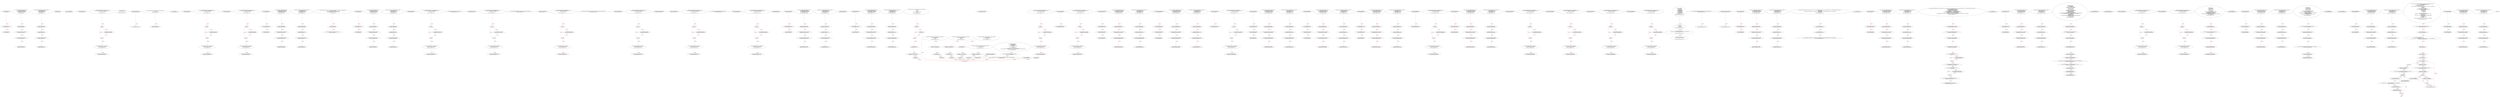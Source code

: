 digraph  {
13 [label="2_ bool claimed_TOD24 = false;\n13-new_variable-3-3", method="", type_label=new_variable];
19 [label="3_ address payable owner_TOD24;\n19-new_variable-4-4", method="", type_label=new_variable];
23 [label="4_ uint256 reward_TOD24;\n23-new_variable-5-5", method="", type_label=new_variable];
27 [label="5_ function setReward_TOD24() public payable {\n        require (!claimed_TOD24);\n        require(msg.sender == owner_TOD24);\n        owner_TOD24.transfer(reward_TOD24);\n        reward_TOD24 = msg.value;\n    }\n27-function_definition-6-11", method="setReward_TOD24()", type_label=function_definition];
32 [label="6_ require (!claimed_TOD24);\n32-expression_statement-7-7", method="setReward_TOD24()", type_label=expression_statement];
38 [label="7_ require(msg.sender == owner_TOD24);\n38-expression_statement-8-8", method="setReward_TOD24()", type_label=expression_statement];
47 [label="8_ owner_TOD24.transfer(reward_TOD24);\n47-expression_statement-9-9", method="setReward_TOD24()", type_label=expression_statement];
54 [label="9_ reward_TOD24 = msg.value;\n54-expression_statement-10-10", method="setReward_TOD24()", type_label=expression_statement];
60 [label="11_ function claimReward_TOD24(uint256 submission) public {\n        require (!claimed_TOD24);\n        require(submission < 10);\n        msg.sender.transfer(reward_TOD24);\n        claimed_TOD24 = true;\n    }\n60-function_definition-12-17", method="claimReward_TOD24(uint256 submission)", type_label=function_definition];
68 [label="12_ require (!claimed_TOD24);\n68-expression_statement-13-13", method="claimReward_TOD24(uint256 submission)", type_label=expression_statement];
74 [label="13_ require(submission < 10);\n74-expression_statement-14-14", method="claimReward_TOD24(uint256 submission)", type_label=expression_statement];
81 [label="14_ msg.sender.transfer(reward_TOD24);\n81-expression_statement-15-15", method="claimReward_TOD24(uint256 submission)", type_label=expression_statement];
90 [label="15_ claimed_TOD24 = true;\n90-expression_statement-16-16", method="claimReward_TOD24(uint256 submission)", type_label=expression_statement];
95 [label="17_ address public owner;\n95-new_variable-18-18", method="", type_label=new_variable];
102 [label="19_ owner = msg.sender;\n102-expression_statement-20-20", method="", type_label=expression_statement];
108 [label="21_ address payable winner_TOD11;\n108-new_variable-22-22", method="", type_label=new_variable];
112 [label="22_ function play_TOD11(bytes32 guess) public{\n       if (keccak256(abi.encode(guess)) == keccak256(abi.encode('hello'))) {\n            winner_TOD11 = msg.sender;\n        }\n    }\n112-function_definition-23-27", method="play_TOD11(bytes32 guess)", type_label=function_definition];
120 [label="23_ if\n120-if-24-26", method="play_TOD11(bytes32 guess)", type_label=if];
3924 [label="23_ end_if", method="play_TOD11(bytes32 guess)", type_label=end_if];
142 [label="24_ winner_TOD11 = msg.sender;\n142-expression_statement-25-25", method="play_TOD11(bytes32 guess)", type_label=expression_statement];
148 [label="27_ function getReward_TOD11() payable public{\n       winner_TOD11.transfer(msg.value);\n    }\n148-function_definition-28-30", method="getReward_TOD11()", type_label=function_definition];
153 [label="28_ winner_TOD11.transfer(msg.value);\n153-expression_statement-29-29", method="getReward_TOD11()", type_label=expression_statement];
162 [label="30_ modifier onlyOwner {\n        require(msg.sender == owner);\n        _;\n    }\n162-expression_statement-31-34", method="", type_label=expression_statement];
165 [label="31_ require(msg.sender == owner);\n165-expression_statement-32-32", method="", type_label=expression_statement];
174 [label="32_ _;\n174-expression_statement-33-33", method="", type_label=expression_statement];
176 [label="34_ function transferOwnership(address newOwner) onlyOwner public {\n        owner = newOwner;\n    }\n176-function_definition-35-37", method="transferOwnership(address newOwner)", type_label=function_definition];
182 [label="34_ onlyOwner\n182-expression_statement-35-35", method="transferOwnership(address newOwner)", type_label=expression_statement];
186 [label="35_ owner = newOwner;\n186-expression_statement-36-36", method="transferOwnership(address newOwner)", type_label=expression_statement];
190 [label="37_ address payable winner_TOD1;\n190-new_variable-38-38", method="", type_label=new_variable];
194 [label="38_ function play_TOD1(bytes32 guess) public{\n       if (keccak256(abi.encode(guess)) == keccak256(abi.encode('hello'))) {\n            winner_TOD1 = msg.sender;\n        }\n    }\n194-function_definition-39-43", method="play_TOD1(bytes32 guess)", type_label=function_definition];
202 [label="39_ if\n202-if-40-42", method="play_TOD1(bytes32 guess)", type_label=if];
4006 [label="39_ end_if", method="play_TOD1(bytes32 guess)", type_label=end_if];
224 [label="40_ winner_TOD1 = msg.sender;\n224-expression_statement-41-41", method="play_TOD1(bytes32 guess)", type_label=expression_statement];
230 [label="43_ function getReward_TOD1() payable public{\n       winner_TOD1.transfer(msg.value);\n    }\n230-function_definition-44-46", method="getReward_TOD1()", type_label=function_definition];
235 [label="44_ winner_TOD1.transfer(msg.value);\n235-expression_statement-45-45", method="getReward_TOD1()", type_label=expression_statement];
247 [label="48_ address payable winner_TOD39;\n247-new_variable-49-49", method="", type_label=new_variable];
251 [label="49_ function play_TOD39(bytes32 guess) public{\n       if (keccak256(abi.encode(guess)) == keccak256(abi.encode('hello'))) {\n            winner_TOD39 = msg.sender;\n        }\n    }\n251-function_definition-50-54", method="play_TOD39(bytes32 guess)", type_label=function_definition];
259 [label="50_ if\n259-if-51-53", method="play_TOD39(bytes32 guess)", type_label=if];
4063 [label="50_ end_if", method="play_TOD39(bytes32 guess)", type_label=end_if];
281 [label="51_ winner_TOD39 = msg.sender;\n281-expression_statement-52-52", method="play_TOD39(bytes32 guess)", type_label=expression_statement];
287 [label="54_ function getReward_TOD39() payable public{\n       winner_TOD39.transfer(msg.value);\n    }\n287-function_definition-55-57", method="getReward_TOD39()", type_label=function_definition];
292 [label="55_ winner_TOD39.transfer(msg.value);\n292-expression_statement-56-56", method="getReward_TOD39()", type_label=expression_statement];
311 [label="58_ bool claimed_TOD36 = false;\n311-new_variable-59-59", method="", type_label=new_variable];
317 [label="59_ address payable owner_TOD36;\n317-new_variable-60-60", method="", type_label=new_variable];
321 [label="60_ uint256 reward_TOD36;\n321-new_variable-61-61", method="", type_label=new_variable];
325 [label="61_ function setReward_TOD36() public payable {\n        require (!claimed_TOD36);\n        require(msg.sender == owner_TOD36);\n        owner_TOD36.transfer(reward_TOD36);\n        reward_TOD36 = msg.value;\n    }\n325-function_definition-62-67", method="setReward_TOD36()", type_label=function_definition];
330 [label="62_ require (!claimed_TOD36);\n330-expression_statement-63-63", method="setReward_TOD36()", type_label=expression_statement];
336 [label="63_ require(msg.sender == owner_TOD36);\n336-expression_statement-64-64", method="setReward_TOD36()", type_label=expression_statement];
345 [label="64_ owner_TOD36.transfer(reward_TOD36);\n345-expression_statement-65-65", method="setReward_TOD36()", type_label=expression_statement];
352 [label="65_ reward_TOD36 = msg.value;\n352-expression_statement-66-66", method="setReward_TOD36()", type_label=expression_statement];
358 [label="67_ function claimReward_TOD36(uint256 submission) public {\n        require (!claimed_TOD36);\n        require(submission < 10);\n        msg.sender.transfer(reward_TOD36);\n        claimed_TOD36 = true;\n    }\n358-function_definition-68-73", method="claimReward_TOD36(uint256 submission)", type_label=function_definition];
366 [label="68_ require (!claimed_TOD36);\n366-expression_statement-69-69", method="claimReward_TOD36(uint256 submission)", type_label=expression_statement];
372 [label="69_ require(submission < 10);\n372-expression_statement-70-70", method="claimReward_TOD36(uint256 submission)", type_label=expression_statement];
379 [label="70_ msg.sender.transfer(reward_TOD36);\n379-expression_statement-71-71", method="claimReward_TOD36(uint256 submission)", type_label=expression_statement];
388 [label="71_ claimed_TOD36 = true;\n388-expression_statement-72-72", method="claimReward_TOD36(uint256 submission)", type_label=expression_statement];
411 [label="74_ function receiveApproval(address _from, uint256 _value, address _token, bytes memory _extraData) public {\n        Token t = Token(_token);\n        require(t.transferFrom(_from, address(this), _value));\n        emit receivedTokens(_from, _value, _token, _extraData);\n    }\n411-function_definition-75-79", method="receiveApproval(address _from,uint256 _value,address _token,bytes memory _extraData)", type_label=function_definition];
431 [label="75_ Token t = Token(_token);\n431-new_variable-76-76", method="receiveApproval(address _from,uint256 _value,address _token,bytes memory _extraData)", type_label=new_variable];
441 [label="76_ require(t.transferFrom(_from, address(this), _value));\n441-expression_statement-77-77", method="receiveApproval(address _from,uint256 _value,address _token,bytes memory _extraData)", type_label=expression_statement];
467 [label="79_ bool claimed_TOD2 = false;\n467-new_variable-80-80", method="", type_label=new_variable];
473 [label="80_ address payable owner_TOD2;\n473-new_variable-81-81", method="", type_label=new_variable];
477 [label="81_ uint256 reward_TOD2;\n477-new_variable-82-82", method="", type_label=new_variable];
481 [label="82_ function setReward_TOD2() public payable {\n        require (!claimed_TOD2);\n        require(msg.sender == owner_TOD2);\n        owner_TOD2.transfer(reward_TOD2);\n        reward_TOD2 = msg.value;\n    }\n481-function_definition-83-88", method="setReward_TOD2()", type_label=function_definition];
486 [label="83_ require (!claimed_TOD2);\n486-expression_statement-84-84", method="setReward_TOD2()", type_label=expression_statement];
492 [label="84_ require(msg.sender == owner_TOD2);\n492-expression_statement-85-85", method="setReward_TOD2()", type_label=expression_statement];
501 [label="85_ owner_TOD2.transfer(reward_TOD2);\n501-expression_statement-86-86", method="setReward_TOD2()", type_label=expression_statement];
508 [label="86_ reward_TOD2 = msg.value;\n508-expression_statement-87-87", method="setReward_TOD2()", type_label=expression_statement];
514 [label="88_ function claimReward_TOD2(uint256 submission) public {\n        require (!claimed_TOD2);\n        require(submission < 10);\n        msg.sender.transfer(reward_TOD2);\n        claimed_TOD2 = true;\n    }\n514-function_definition-89-94", method="claimReward_TOD2(uint256 submission)", type_label=function_definition];
522 [label="89_ require (!claimed_TOD2);\n522-expression_statement-90-90", method="claimReward_TOD2(uint256 submission)", type_label=expression_statement];
528 [label="90_ require(submission < 10);\n528-expression_statement-91-91", method="claimReward_TOD2(uint256 submission)", type_label=expression_statement];
535 [label="91_ msg.sender.transfer(reward_TOD2);\n535-expression_statement-92-92", method="claimReward_TOD2(uint256 submission)", type_label=expression_statement];
544 [label="92_ claimed_TOD2 = true;\n544-expression_statement-93-93", method="claimReward_TOD2(uint256 submission)", type_label=expression_statement];
563 [label="97_ address payable winner_TOD17;\n563-new_variable-98-98", method="", type_label=new_variable];
567 [label="98_ function play_TOD17(bytes32 guess) public{\n       if (keccak256(abi.encode(guess)) == keccak256(abi.encode('hello'))) {\n            winner_TOD17 = msg.sender;\n        }\n    }\n567-function_definition-99-103", method="play_TOD17(bytes32 guess)", type_label=function_definition];
575 [label="99_ if\n575-if-100-102", method="play_TOD17(bytes32 guess)", type_label=if];
4379 [label="99_ end_if", method="play_TOD17(bytes32 guess)", type_label=end_if];
597 [label="100_ winner_TOD17 = msg.sender;\n597-expression_statement-101-101", method="play_TOD17(bytes32 guess)", type_label=expression_statement];
603 [label="103_ function getReward_TOD17() payable public{\n       winner_TOD17.transfer(msg.value);\n    }\n603-function_definition-104-106", method="getReward_TOD17()", type_label=function_definition];
608 [label="104_ winner_TOD17.transfer(msg.value);\n608-expression_statement-105-105", method="getReward_TOD17()", type_label=expression_statement];
620 [label="108_ function totalSupply() public view returns (uint256);\n620-function_definition-109-109", method="totalSupply()", type_label=function_definition];
628 [label="109_ address payable winner_TOD37;\n628-new_variable-110-110", method="", type_label=new_variable];
632 [label="110_ function play_TOD37(bytes32 guess) public{\n       if (keccak256(abi.encode(guess)) == keccak256(abi.encode('hello'))) {\n            winner_TOD37 = msg.sender;\n        }\n    }\n632-function_definition-111-115", method="play_TOD37(bytes32 guess)", type_label=function_definition];
640 [label="111_ if\n640-if-112-114", method="play_TOD37(bytes32 guess)", type_label=if];
4444 [label="111_ end_if", method="play_TOD37(bytes32 guess)", type_label=end_if];
662 [label="112_ winner_TOD37 = msg.sender;\n662-expression_statement-113-113", method="play_TOD37(bytes32 guess)", type_label=expression_statement];
668 [label="115_ function getReward_TOD37() payable public{\n       winner_TOD37.transfer(msg.value);\n    }\n668-function_definition-116-118", method="getReward_TOD37()", type_label=function_definition];
673 [label="116_ winner_TOD37.transfer(msg.value);\n673-expression_statement-117-117", method="getReward_TOD37()", type_label=expression_statement];
682 [label="118_ function actualBalanceOf(address _owner) public view returns (uint256 balance);\n682-function_definition-119-119", method="actualBalanceOf(address _owner)", type_label=function_definition];
695 [label="119_ address payable winner_TOD3;\n695-new_variable-120-120", method="", type_label=new_variable];
699 [label="120_ function play_TOD3(bytes32 guess) public{\n       if (keccak256(abi.encode(guess)) == keccak256(abi.encode('hello'))) {\n            winner_TOD3 = msg.sender;\n        }\n    }\n699-function_definition-121-125", method="play_TOD3(bytes32 guess)", type_label=function_definition];
707 [label="121_ if\n707-if-122-124", method="play_TOD3(bytes32 guess)", type_label=if];
4511 [label="121_ end_if", method="play_TOD3(bytes32 guess)", type_label=end_if];
729 [label="122_ winner_TOD3 = msg.sender;\n729-expression_statement-123-123", method="play_TOD3(bytes32 guess)", type_label=expression_statement];
735 [label="125_ function getReward_TOD3() payable public{\n       winner_TOD3.transfer(msg.value);\n    }\n735-function_definition-126-128", method="getReward_TOD3()", type_label=function_definition];
740 [label="126_ winner_TOD3.transfer(msg.value);\n740-expression_statement-127-127", method="getReward_TOD3()", type_label=expression_statement];
749 [label="128_ function transferFrom(address _from, address _to, uint256 _value) public returns (bool success);\n749-function_definition-129-129", method="transferFrom(address _from,address _to,uint256 _value)", type_label=function_definition];
769 [label="129_ address payable winner_TOD9;\n769-new_variable-130-130", method="", type_label=new_variable];
773 [label="130_ function play_TOD9(bytes32 guess) public{\n       if (keccak256(abi.encode(guess)) == keccak256(abi.encode('hello'))) {\n            winner_TOD9 = msg.sender;\n        }\n    }\n773-function_definition-131-135", method="play_TOD9(bytes32 guess)", type_label=function_definition];
781 [label="131_ if\n781-if-132-134", method="play_TOD9(bytes32 guess)", type_label=if];
4585 [label="131_ end_if", method="play_TOD9(bytes32 guess)", type_label=end_if];
803 [label="132_ winner_TOD9 = msg.sender;\n803-expression_statement-133-133", method="play_TOD9(bytes32 guess)", type_label=expression_statement];
809 [label="135_ function getReward_TOD9() payable public{\n       winner_TOD9.transfer(msg.value);\n    }\n809-function_definition-136-138", method="getReward_TOD9()", type_label=function_definition];
814 [label="136_ winner_TOD9.transfer(msg.value);\n814-expression_statement-137-137", method="getReward_TOD9()", type_label=expression_statement];
823 [label="138_ function renounceOwnership() public;\n823-function_definition-139-139", method="renounceOwnership()", type_label=function_definition];
826 [label="139_ address payable winner_TOD25;\n826-new_variable-140-140", method="", type_label=new_variable];
830 [label="140_ function play_TOD25(bytes32 guess) public{\n       if (keccak256(abi.encode(guess)) == keccak256(abi.encode('hello'))) {\n            winner_TOD25 = msg.sender;\n        }\n    }\n830-function_definition-141-145", method="play_TOD25(bytes32 guess)", type_label=function_definition];
838 [label="141_ if\n838-if-142-144", method="play_TOD25(bytes32 guess)", type_label=if];
4642 [label="141_ end_if", method="play_TOD25(bytes32 guess)", type_label=end_if];
860 [label="142_ winner_TOD25 = msg.sender;\n860-expression_statement-143-143", method="play_TOD25(bytes32 guess)", type_label=expression_statement];
866 [label="145_ function getReward_TOD25() payable public{\n       winner_TOD25.transfer(msg.value);\n    }\n866-function_definition-146-148", method="getReward_TOD25()", type_label=function_definition];
871 [label="146_ winner_TOD25.transfer(msg.value);\n871-expression_statement-147-147", method="getReward_TOD25()", type_label=expression_statement];
880 [label="148_ function transferOwnership(address _newOwner) public;\n880-function_definition-149-149", method="transferOwnership(address _newOwner)", type_label=function_definition];
887 [label="149_ address payable winner_TOD19;\n887-new_variable-150-150", method="", type_label=new_variable];
891 [label="150_ function play_TOD19(bytes32 guess) public{\n       if (keccak256(abi.encode(guess)) == keccak256(abi.encode('hello'))) {\n            winner_TOD19 = msg.sender;\n        }\n    }\n891-function_definition-151-155", method="play_TOD19(bytes32 guess)", type_label=function_definition];
899 [label="151_ if\n899-if-152-154", method="play_TOD19(bytes32 guess)", type_label=if];
4703 [label="151_ end_if", method="play_TOD19(bytes32 guess)", type_label=end_if];
921 [label="152_ winner_TOD19 = msg.sender;\n921-expression_statement-153-153", method="play_TOD19(bytes32 guess)", type_label=expression_statement];
927 [label="155_ function getReward_TOD19() payable public{\n       winner_TOD19.transfer(msg.value);\n    }\n927-function_definition-156-158", method="getReward_TOD19()", type_label=function_definition];
932 [label="156_ winner_TOD19.transfer(msg.value);\n932-expression_statement-157-157", method="getReward_TOD19()", type_label=expression_statement];
941 [label="158_ function pause() public;\n941-function_definition-159-159", method="pause()", type_label=function_definition];
944 [label="159_ bool claimed_TOD26 = false;\n944-new_variable-160-160", method="", type_label=new_variable];
950 [label="160_ address payable owner_TOD26;\n950-new_variable-161-161", method="", type_label=new_variable];
954 [label="161_ uint256 reward_TOD26;\n954-new_variable-162-162", method="", type_label=new_variable];
958 [label="162_ function setReward_TOD26() public payable {\n        require (!claimed_TOD26);\n        require(msg.sender == owner_TOD26);\n        owner_TOD26.transfer(reward_TOD26);\n        reward_TOD26 = msg.value;\n    }\n958-function_definition-163-168", method="setReward_TOD26()", type_label=function_definition];
963 [label="163_ require (!claimed_TOD26);\n963-expression_statement-164-164", method="setReward_TOD26()", type_label=expression_statement];
969 [label="164_ require(msg.sender == owner_TOD26);\n969-expression_statement-165-165", method="setReward_TOD26()", type_label=expression_statement];
978 [label="165_ owner_TOD26.transfer(reward_TOD26);\n978-expression_statement-166-166", method="setReward_TOD26()", type_label=expression_statement];
985 [label="166_ reward_TOD26 = msg.value;\n985-expression_statement-167-167", method="setReward_TOD26()", type_label=expression_statement];
991 [label="168_ function claimReward_TOD26(uint256 submission) public {\n        require (!claimed_TOD26);\n        require(submission < 10);\n        msg.sender.transfer(reward_TOD26);\n        claimed_TOD26 = true;\n    }\n991-function_definition-169-174", method="claimReward_TOD26(uint256 submission)", type_label=function_definition];
999 [label="169_ require (!claimed_TOD26);\n999-expression_statement-170-170", method="claimReward_TOD26(uint256 submission)", type_label=expression_statement];
1005 [label="170_ require(submission < 10);\n1005-expression_statement-171-171", method="claimReward_TOD26(uint256 submission)", type_label=expression_statement];
1012 [label="171_ msg.sender.transfer(reward_TOD26);\n1012-expression_statement-172-172", method="claimReward_TOD26(uint256 submission)", type_label=expression_statement];
1021 [label="172_ claimed_TOD26 = true;\n1021-expression_statement-173-173", method="claimReward_TOD26(uint256 submission)", type_label=expression_statement];
1026 [label="174_ function unpause() public;\n1026-function_definition-175-175", method="unpause()", type_label=function_definition];
1029 [label="175_ bool claimed_TOD20 = false;\n1029-new_variable-176-176", method="", type_label=new_variable];
1035 [label="176_ address payable owner_TOD20;\n1035-new_variable-177-177", method="", type_label=new_variable];
1039 [label="177_ uint256 reward_TOD20;\n1039-new_variable-178-178", method="", type_label=new_variable];
1043 [label="178_ function setReward_TOD20() public payable {\n        require (!claimed_TOD20);\n        require(msg.sender == owner_TOD20);\n        owner_TOD20.transfer(reward_TOD20);\n        reward_TOD20 = msg.value;\n    }\n1043-function_definition-179-184", method="setReward_TOD20()", type_label=function_definition];
1048 [label="179_ require (!claimed_TOD20);\n1048-expression_statement-180-180", method="setReward_TOD20()", type_label=expression_statement];
1054 [label="180_ require(msg.sender == owner_TOD20);\n1054-expression_statement-181-181", method="setReward_TOD20()", type_label=expression_statement];
1063 [label="181_ owner_TOD20.transfer(reward_TOD20);\n1063-expression_statement-182-182", method="setReward_TOD20()", type_label=expression_statement];
1070 [label="182_ reward_TOD20 = msg.value;\n1070-expression_statement-183-183", method="setReward_TOD20()", type_label=expression_statement];
1076 [label="184_ function claimReward_TOD20(uint256 submission) public {\n        require (!claimed_TOD20);\n        require(submission < 10);\n        msg.sender.transfer(reward_TOD20);\n        claimed_TOD20 = true;\n    }\n1076-function_definition-185-190", method="claimReward_TOD20(uint256 submission)", type_label=function_definition];
1084 [label="185_ require (!claimed_TOD20);\n1084-expression_statement-186-186", method="claimReward_TOD20(uint256 submission)", type_label=expression_statement];
1090 [label="186_ require(submission < 10);\n1090-expression_statement-187-187", method="claimReward_TOD20(uint256 submission)", type_label=expression_statement];
1097 [label="187_ msg.sender.transfer(reward_TOD20);\n1097-expression_statement-188-188", method="claimReward_TOD20(uint256 submission)", type_label=expression_statement];
1106 [label="188_ claimed_TOD20 = true;\n1106-expression_statement-189-189", method="claimReward_TOD20(uint256 submission)", type_label=expression_statement];
1114 [label="192_ function mul(uint256 a, uint256 b) internal pure returns (uint256) {\n        if (a == 0) {\n            return 0;\n        }\n        uint256 c = a * b;\n        require(c / a == b, \"Safe mul error\");\n        return c;\n    }\n1114-function_definition-193-200", method="mul(uint256 a,uint256 b)", type_label=function_definition];
1131 [label="193_ if_a == 0\n1131-if-194-196", method="mul(uint256 a,uint256 b)", type_label=if];
4935 [label="193_ end_if", method="mul(uint256 a,uint256 b)", type_label=end_if];
1136 [label="194_ return 0;\n1136-return-195-195", method="mul(uint256 a,uint256 b)", type_label=return];
1138 [label="196_ uint256 c = a * b;\n1138-new_variable-197-197", method="mul(uint256 a,uint256 b)", type_label=new_variable];
1146 [label="197_ require(c / a == b, \"Safe mul error\");\n1146-expression_statement-198-198", method="mul(uint256 a,uint256 b)", type_label=expression_statement];
1158 [label="198_ return c;\n1158-return-199-199", method="mul(uint256 a,uint256 b)", type_label=return];
1160 [label="200_ function div(uint256 a, uint256 b) internal pure returns (uint256) {\n        require(b > 0, \"Safe div error\");\n        uint256 c = a / b;\n        return c;\n    }\n1160-function_definition-201-205", method="div(uint256 a,uint256 b)", type_label=function_definition];
1177 [label="201_ require(b > 0, \"Safe div error\");\n1177-expression_statement-202-202", method="div(uint256 a,uint256 b)", type_label=expression_statement];
1187 [label="202_ uint256 c = a / b;\n1187-new_variable-203-203", method="div(uint256 a,uint256 b)", type_label=new_variable];
1195 [label="203_ return c;\n1195-return-204-204", method="div(uint256 a,uint256 b)", type_label=return];
1197 [label="205_ function sub(uint256 a, uint256 b) internal pure returns (uint256) {\n        require(b <= a, \"Safe sub error\");\n        uint256 c = a - b;\n        return c;\n    }\n1197-function_definition-206-210", method="sub(uint256 a,uint256 b)", type_label=function_definition];
1214 [label="206_ require(b <= a, \"Safe sub error\");\n1214-expression_statement-207-207", method="sub(uint256 a,uint256 b)", type_label=expression_statement];
1224 [label="207_ uint256 c = a - b;\n1224-new_variable-208-208", method="sub(uint256 a,uint256 b)", type_label=new_variable];
1232 [label="208_ return c;\n1232-return-209-209", method="sub(uint256 a,uint256 b)", type_label=return];
1234 [label="210_ function add(uint256 a, uint256 b) internal pure returns (uint256) {\n        uint256 c = a + b;\n        require(c >= a, \"Safe add error\");\n        return c;\n    }\n1234-function_definition-211-215", method="add(uint256 a,uint256 b)", type_label=function_definition];
1251 [label="211_ uint256 c = a + b;\n1251-new_variable-212-212", method="add(uint256 a,uint256 b)", type_label=new_variable];
1259 [label="212_ require(c >= a, \"Safe add error\");\n1259-expression_statement-213-213", method="add(uint256 a,uint256 b)", type_label=expression_statement];
1269 [label="213_ return c;\n1269-return-214-214", method="add(uint256 a,uint256 b)", type_label=return];
1271 [label="215_ function mod(uint256 a, uint256 b) internal pure returns (uint256) {\n        require(b != 0, \"Safe mod error\");\n        return a % b;\n    }\n1271-function_definition-216-219", method="mod(uint256 a,uint256 b)", type_label=function_definition];
1288 [label="216_ require(b != 0, \"Safe mod error\");\n1288-expression_statement-217-217", method="mod(uint256 a,uint256 b)", type_label=expression_statement];
1298 [label="217_ return a % b;\n1298-return-218-218", method="mod(uint256 a,uint256 b)", type_label=return];
1316 [label="222_ address payable winner_TOD5;\n1316-new_variable-223-223", method="", type_label=new_variable];
1320 [label="223_ function play_TOD5(bytes32 guess) public{\n       if (keccak256(abi.encode(guess)) == keccak256(abi.encode('hello'))) {\n            winner_TOD5 = msg.sender;\n        }\n    }\n1320-function_definition-224-228", method="play_TOD5(bytes32 guess)", type_label=function_definition];
1328 [label="224_ if\n1328-if-225-227", method="play_TOD5(bytes32 guess)", type_label=if];
5132 [label="224_ end_if", method="play_TOD5(bytes32 guess)", type_label=end_if];
1350 [label="225_ winner_TOD5 = msg.sender;\n1350-expression_statement-226-226", method="play_TOD5(bytes32 guess)", type_label=expression_statement];
1356 [label="228_ function getReward_TOD5() payable public{\n       winner_TOD5.transfer(msg.value);\n    }\n1356-function_definition-229-231", method="getReward_TOD5()", type_label=function_definition];
1361 [label="229_ winner_TOD5.transfer(msg.value);\n1361-expression_statement-230-230", method="getReward_TOD5()", type_label=expression_statement];
1370 [label="231_ uint public minimumQuorum;\n1370-new_variable-232-232", method="", type_label=new_variable];
1375 [label="232_ address payable winner_TOD15;\n1375-new_variable-233-233", method="", type_label=new_variable];
1379 [label="233_ function play_TOD15(bytes32 guess) public{\n       if (keccak256(abi.encode(guess)) == keccak256(abi.encode('hello'))) {\n            winner_TOD15 = msg.sender;\n        }\n    }\n1379-function_definition-234-238", method="play_TOD15(bytes32 guess)", type_label=function_definition];
1387 [label="234_ if\n1387-if-235-237", method="play_TOD15(bytes32 guess)", type_label=if];
5191 [label="234_ end_if", method="play_TOD15(bytes32 guess)", type_label=end_if];
1409 [label="235_ winner_TOD15 = msg.sender;\n1409-expression_statement-236-236", method="play_TOD15(bytes32 guess)", type_label=expression_statement];
1415 [label="238_ function getReward_TOD15() payable public{\n       winner_TOD15.transfer(msg.value);\n    }\n1415-function_definition-239-241", method="getReward_TOD15()", type_label=function_definition];
1420 [label="239_ winner_TOD15.transfer(msg.value);\n1420-expression_statement-240-240", method="getReward_TOD15()", type_label=expression_statement];
1429 [label="241_ uint public minimumTokensToVote;\n1429-new_variable-242-242", method="", type_label=new_variable];
1434 [label="242_ bool claimed_TOD28 = false;\n1434-new_variable-243-243", method="", type_label=new_variable];
1440 [label="243_ address payable owner_TOD28;\n1440-new_variable-244-244", method="", type_label=new_variable];
1444 [label="244_ uint256 reward_TOD28;\n1444-new_variable-245-245", method="", type_label=new_variable];
1448 [label="245_ function setReward_TOD28() public payable {\n        require (!claimed_TOD28);\n        require(msg.sender == owner_TOD28);\n        owner_TOD28.transfer(reward_TOD28);\n        reward_TOD28 = msg.value;\n    }\n1448-function_definition-246-251", method="setReward_TOD28()", type_label=function_definition];
1453 [label="246_ require (!claimed_TOD28);\n1453-expression_statement-247-247", method="setReward_TOD28()", type_label=expression_statement];
1459 [label="247_ require(msg.sender == owner_TOD28);\n1459-expression_statement-248-248", method="setReward_TOD28()", type_label=expression_statement];
1468 [label="248_ owner_TOD28.transfer(reward_TOD28);\n1468-expression_statement-249-249", method="setReward_TOD28()", type_label=expression_statement];
1475 [label="249_ reward_TOD28 = msg.value;\n1475-expression_statement-250-250", method="setReward_TOD28()", type_label=expression_statement];
1481 [label="251_ function claimReward_TOD28(uint256 submission) public {\n        require (!claimed_TOD28);\n        require(submission < 10);\n        msg.sender.transfer(reward_TOD28);\n        claimed_TOD28 = true;\n    }\n1481-function_definition-252-257", method="claimReward_TOD28(uint256 submission)", type_label=function_definition];
1489 [label="252_ require (!claimed_TOD28);\n1489-expression_statement-253-253", method="claimReward_TOD28(uint256 submission)", type_label=expression_statement];
1495 [label="253_ require(submission < 10);\n1495-expression_statement-254-254", method="claimReward_TOD28(uint256 submission)", type_label=expression_statement];
1502 [label="254_ msg.sender.transfer(reward_TOD28);\n1502-expression_statement-255-255", method="claimReward_TOD28(uint256 submission)", type_label=expression_statement];
1511 [label="255_ claimed_TOD28 = true;\n1511-expression_statement-256-256", method="claimReward_TOD28(uint256 submission)", type_label=expression_statement];
1516 [label="257_ uint public debatingPeriodInMinutes;\n1516-new_variable-258-258", method="", type_label=new_variable];
1521 [label="258_ bool claimed_TOD34 = false;\n1521-new_variable-259-259", method="", type_label=new_variable];
1527 [label="259_ address payable owner_TOD34;\n1527-new_variable-260-260", method="", type_label=new_variable];
1531 [label="260_ uint256 reward_TOD34;\n1531-new_variable-261-261", method="", type_label=new_variable];
1535 [label="261_ function setReward_TOD34() public payable {\n        require (!claimed_TOD34);\n        require(msg.sender == owner_TOD34);\n        owner_TOD34.transfer(reward_TOD34);\n        reward_TOD34 = msg.value;\n    }\n1535-function_definition-262-267", method="setReward_TOD34()", type_label=function_definition];
1540 [label="262_ require (!claimed_TOD34);\n1540-expression_statement-263-263", method="setReward_TOD34()", type_label=expression_statement];
1546 [label="263_ require(msg.sender == owner_TOD34);\n1546-expression_statement-264-264", method="setReward_TOD34()", type_label=expression_statement];
1555 [label="264_ owner_TOD34.transfer(reward_TOD34);\n1555-expression_statement-265-265", method="setReward_TOD34()", type_label=expression_statement];
1562 [label="265_ reward_TOD34 = msg.value;\n1562-expression_statement-266-266", method="setReward_TOD34()", type_label=expression_statement];
1568 [label="267_ function claimReward_TOD34(uint256 submission) public {\n        require (!claimed_TOD34);\n        require(submission < 10);\n        msg.sender.transfer(reward_TOD34);\n        claimed_TOD34 = true;\n    }\n1568-function_definition-268-273", method="claimReward_TOD34(uint256 submission)", type_label=function_definition];
1576 [label="268_ require (!claimed_TOD34);\n1576-expression_statement-269-269", method="claimReward_TOD34(uint256 submission)", type_label=expression_statement];
1582 [label="269_ require(submission < 10);\n1582-expression_statement-270-270", method="claimReward_TOD34(uint256 submission)", type_label=expression_statement];
1589 [label="270_ msg.sender.transfer(reward_TOD34);\n1589-expression_statement-271-271", method="claimReward_TOD34(uint256 submission)", type_label=expression_statement];
1598 [label="271_ claimed_TOD34 = true;\n1598-expression_statement-272-272", method="claimReward_TOD34(uint256 submission)", type_label=expression_statement];
1603 [label="273_ Proposal[] public proposals;\n1603-new_variable-274-274", method="", type_label=new_variable];
1610 [label="274_ address payable winner_TOD21;\n1610-new_variable-275-275", method="", type_label=new_variable];
1614 [label="275_ function play_TOD21(bytes32 guess) public{\n       if (keccak256(abi.encode(guess)) == keccak256(abi.encode('hello'))) {\n            winner_TOD21 = msg.sender;\n        }\n    }\n1614-function_definition-276-280", method="play_TOD21(bytes32 guess)", type_label=function_definition];
1622 [label="276_ if\n1622-if-277-279", method="play_TOD21(bytes32 guess)", type_label=if];
5426 [label="276_ end_if", method="play_TOD21(bytes32 guess)", type_label=end_if];
1644 [label="277_ winner_TOD21 = msg.sender;\n1644-expression_statement-278-278", method="play_TOD21(bytes32 guess)", type_label=expression_statement];
1650 [label="280_ function getReward_TOD21() payable public{\n       winner_TOD21.transfer(msg.value);\n    }\n1650-function_definition-281-283", method="getReward_TOD21()", type_label=function_definition];
1655 [label="281_ winner_TOD21.transfer(msg.value);\n1655-expression_statement-282-282", method="getReward_TOD21()", type_label=expression_statement];
1664 [label="283_ uint public numProposals;\n1664-new_variable-284-284", method="", type_label=new_variable];
1669 [label="284_ bool claimed_TOD10 = false;\n1669-new_variable-285-285", method="", type_label=new_variable];
1675 [label="285_ address payable owner_TOD10;\n1675-new_variable-286-286", method="", type_label=new_variable];
1679 [label="286_ uint256 reward_TOD10;\n1679-new_variable-287-287", method="", type_label=new_variable];
1683 [label="287_ function setReward_TOD10() public payable {\n        require (!claimed_TOD10);\n        require(msg.sender == owner_TOD10);\n        owner_TOD10.transfer(reward_TOD10);\n        reward_TOD10 = msg.value;\n    }\n1683-function_definition-288-293", method="setReward_TOD10()", type_label=function_definition];
1688 [label="288_ require (!claimed_TOD10);\n1688-expression_statement-289-289", method="setReward_TOD10()", type_label=expression_statement];
1694 [label="289_ require(msg.sender == owner_TOD10);\n1694-expression_statement-290-290", method="setReward_TOD10()", type_label=expression_statement];
1703 [label="290_ owner_TOD10.transfer(reward_TOD10);\n1703-expression_statement-291-291", method="setReward_TOD10()", type_label=expression_statement];
1710 [label="291_ reward_TOD10 = msg.value;\n1710-expression_statement-292-292", method="setReward_TOD10()", type_label=expression_statement];
1716 [label="293_ function claimReward_TOD10(uint256 submission) public {\n        require (!claimed_TOD10);\n        require(submission < 10);\n        msg.sender.transfer(reward_TOD10);\n        claimed_TOD10 = true;\n    }\n1716-function_definition-294-299", method="claimReward_TOD10(uint256 submission)", type_label=function_definition];
1724 [label="294_ require (!claimed_TOD10);\n1724-expression_statement-295-295", method="claimReward_TOD10(uint256 submission)", type_label=expression_statement];
1730 [label="295_ require(submission < 10);\n1730-expression_statement-296-296", method="claimReward_TOD10(uint256 submission)", type_label=expression_statement];
1737 [label="296_ msg.sender.transfer(reward_TOD10);\n1737-expression_statement-297-297", method="claimReward_TOD10(uint256 submission)", type_label=expression_statement];
1746 [label="297_ claimed_TOD10 = true;\n1746-expression_statement-298-298", method="claimReward_TOD10(uint256 submission)", type_label=expression_statement];
1751 [label="299_ Token public tokenAddress;\n1751-new_variable-300-300", method="", type_label=new_variable];
1757 [label="300_ bool claimed_TOD22 = false;\n1757-new_variable-301-301", method="", type_label=new_variable];
1763 [label="301_ address payable owner_TOD22;\n1763-new_variable-302-302", method="", type_label=new_variable];
1767 [label="302_ uint256 reward_TOD22;\n1767-new_variable-303-303", method="", type_label=new_variable];
1771 [label="303_ function setReward_TOD22() public payable {\n        require (!claimed_TOD22);\n        require(msg.sender == owner_TOD22);\n        owner_TOD22.transfer(reward_TOD22);\n        reward_TOD22 = msg.value;\n    }\n1771-function_definition-304-309", method="setReward_TOD22()", type_label=function_definition];
1776 [label="304_ require (!claimed_TOD22);\n1776-expression_statement-305-305", method="setReward_TOD22()", type_label=expression_statement];
1782 [label="305_ require(msg.sender == owner_TOD22);\n1782-expression_statement-306-306", method="setReward_TOD22()", type_label=expression_statement];
1791 [label="306_ owner_TOD22.transfer(reward_TOD22);\n1791-expression_statement-307-307", method="setReward_TOD22()", type_label=expression_statement];
1798 [label="307_ reward_TOD22 = msg.value;\n1798-expression_statement-308-308", method="setReward_TOD22()", type_label=expression_statement];
1804 [label="309_ function claimReward_TOD22(uint256 submission) public {\n        require (!claimed_TOD22);\n        require(submission < 10);\n        msg.sender.transfer(reward_TOD22);\n        claimed_TOD22 = true;\n    }\n1804-function_definition-310-315", method="claimReward_TOD22(uint256 submission)", type_label=function_definition];
1812 [label="310_ require (!claimed_TOD22);\n1812-expression_statement-311-311", method="claimReward_TOD22(uint256 submission)", type_label=expression_statement];
1818 [label="311_ require(submission < 10);\n1818-expression_statement-312-312", method="claimReward_TOD22(uint256 submission)", type_label=expression_statement];
1825 [label="312_ msg.sender.transfer(reward_TOD22);\n1825-expression_statement-313-313", method="claimReward_TOD22(uint256 submission)", type_label=expression_statement];
1834 [label="313_ claimed_TOD22 = true;\n1834-expression_statement-314-314", method="claimReward_TOD22(uint256 submission)", type_label=expression_statement];
1839 [label="315_ address chairmanAddress;\n1839-new_variable-316-316", method="", type_label=new_variable];
1843 [label="316_ bool claimed_TOD12 = false;\n1843-new_variable-317-317", method="", type_label=new_variable];
1849 [label="317_ address payable owner_TOD12;\n1849-new_variable-318-318", method="", type_label=new_variable];
1853 [label="318_ uint256 reward_TOD12;\n1853-new_variable-319-319", method="", type_label=new_variable];
1857 [label="319_ function setReward_TOD12() public payable {\n        require (!claimed_TOD12);\n        require(msg.sender == owner_TOD12);\n        owner_TOD12.transfer(reward_TOD12);\n        reward_TOD12 = msg.value;\n    }\n1857-function_definition-320-325", method="setReward_TOD12()", type_label=function_definition];
1862 [label="320_ require (!claimed_TOD12);\n1862-expression_statement-321-321", method="setReward_TOD12()", type_label=expression_statement];
1868 [label="321_ require(msg.sender == owner_TOD12);\n1868-expression_statement-322-322", method="setReward_TOD12()", type_label=expression_statement];
1877 [label="322_ owner_TOD12.transfer(reward_TOD12);\n1877-expression_statement-323-323", method="setReward_TOD12()", type_label=expression_statement];
1884 [label="323_ reward_TOD12 = msg.value;\n1884-expression_statement-324-324", method="setReward_TOD12()", type_label=expression_statement];
1890 [label="325_ function claimReward_TOD12(uint256 submission) public {\n        require (!claimed_TOD12);\n        require(submission < 10);\n        msg.sender.transfer(reward_TOD12);\n        claimed_TOD12 = true;\n    }\n1890-function_definition-326-331", method="claimReward_TOD12(uint256 submission)", type_label=function_definition];
1898 [label="326_ require (!claimed_TOD12);\n1898-expression_statement-327-327", method="claimReward_TOD12(uint256 submission)", type_label=expression_statement];
1904 [label="327_ require(submission < 10);\n1904-expression_statement-328-328", method="claimReward_TOD12(uint256 submission)", type_label=expression_statement];
1911 [label="328_ msg.sender.transfer(reward_TOD12);\n1911-expression_statement-329-329", method="claimReward_TOD12(uint256 submission)", type_label=expression_statement];
1920 [label="329_ claimed_TOD12 = true;\n1920-expression_statement-330-330", method="claimReward_TOD12(uint256 submission)", type_label=expression_statement];
1925 [label="331_ bool public initialized = false;\n1925-new_variable-332-332", method="", type_label=new_variable];
1932 [label="332_ address payable winner_TOD35;\n1932-new_variable-333-333", method="", type_label=new_variable];
1936 [label="333_ function play_TOD35(bytes32 guess) public{\n       if (keccak256(abi.encode(guess)) == keccak256(abi.encode('hello'))) {\n            winner_TOD35 = msg.sender;\n        }\n    }\n1936-function_definition-334-338", method="play_TOD35(bytes32 guess)", type_label=function_definition];
1944 [label="334_ if\n1944-if-335-337", method="play_TOD35(bytes32 guess)", type_label=if];
5748 [label="334_ end_if", method="play_TOD35(bytes32 guess)", type_label=end_if];
1966 [label="335_ winner_TOD35 = msg.sender;\n1966-expression_statement-336-336", method="play_TOD35(bytes32 guess)", type_label=expression_statement];
1972 [label="338_ function getReward_TOD35() payable public{\n       winner_TOD35.transfer(msg.value);\n    }\n1972-function_definition-339-341", method="getReward_TOD35()", type_label=function_definition];
1977 [label="339_ winner_TOD35.transfer(msg.value);\n1977-expression_statement-340-340", method="getReward_TOD35()", type_label=expression_statement];
1988 [label="342_ bool claimed_TOD40 = false;\n1988-new_variable-343-343", method="", type_label=new_variable];
1994 [label="343_ address payable owner_TOD40;\n1994-new_variable-344-344", method="", type_label=new_variable];
1998 [label="344_ uint256 reward_TOD40;\n1998-new_variable-345-345", method="", type_label=new_variable];
2002 [label="345_ function setReward_TOD40() public payable {\n        require (!claimed_TOD40);\n        require(msg.sender == owner_TOD40);\n        owner_TOD40.transfer(reward_TOD40);\n        reward_TOD40 = msg.value;\n    }\n2002-function_definition-346-351", method="setReward_TOD40()", type_label=function_definition];
2007 [label="346_ require (!claimed_TOD40);\n2007-expression_statement-347-347", method="setReward_TOD40()", type_label=expression_statement];
2013 [label="347_ require(msg.sender == owner_TOD40);\n2013-expression_statement-348-348", method="setReward_TOD40()", type_label=expression_statement];
2022 [label="348_ owner_TOD40.transfer(reward_TOD40);\n2022-expression_statement-349-349", method="setReward_TOD40()", type_label=expression_statement];
2029 [label="349_ reward_TOD40 = msg.value;\n2029-expression_statement-350-350", method="setReward_TOD40()", type_label=expression_statement];
2035 [label="351_ function claimReward_TOD40(uint256 submission) public {\n        require (!claimed_TOD40);\n        require(submission < 10);\n        msg.sender.transfer(reward_TOD40);\n        claimed_TOD40 = true;\n    }\n2035-function_definition-352-357", method="claimReward_TOD40(uint256 submission)", type_label=function_definition];
2043 [label="352_ require (!claimed_TOD40);\n2043-expression_statement-353-353", method="claimReward_TOD40(uint256 submission)", type_label=expression_statement];
2049 [label="353_ require(submission < 10);\n2049-expression_statement-354-354", method="claimReward_TOD40(uint256 submission)", type_label=expression_statement];
2056 [label="354_ msg.sender.transfer(reward_TOD40);\n2056-expression_statement-355-355", method="claimReward_TOD40(uint256 submission)", type_label=expression_statement];
2065 [label="355_ claimed_TOD40 = true;\n2065-expression_statement-356-356", method="claimReward_TOD40(uint256 submission)", type_label=expression_statement];
2088 [label="358_ address payable winner_TOD33;\n2088-new_variable-359-359", method="", type_label=new_variable];
2092 [label="359_ function play_TOD33(bytes32 guess) public{\n       if (keccak256(abi.encode(guess)) == keccak256(abi.encode('hello'))) {\n            winner_TOD33 = msg.sender;\n        }\n    }\n2092-function_definition-360-364", method="play_TOD33(bytes32 guess)", type_label=function_definition];
2100 [label="360_ if\n2100-if-361-363", method="play_TOD33(bytes32 guess)", type_label=if];
5904 [label="360_ end_if", method="play_TOD33(bytes32 guess)", type_label=end_if];
2122 [label="361_ winner_TOD33 = msg.sender;\n2122-expression_statement-362-362", method="play_TOD33(bytes32 guess)", type_label=expression_statement];
2128 [label="364_ function getReward_TOD33() payable public{\n       winner_TOD33.transfer(msg.value);\n    }\n2128-function_definition-365-367", method="getReward_TOD33()", type_label=function_definition];
2133 [label="365_ winner_TOD33.transfer(msg.value);\n2133-expression_statement-366-366", method="getReward_TOD33()", type_label=expression_statement];
2156 [label="368_ address payable winner_TOD27;\n2156-new_variable-369-369", method="", type_label=new_variable];
2160 [label="369_ function play_TOD27(bytes32 guess) public{\n       if (keccak256(abi.encode(guess)) == keccak256(abi.encode('hello'))) {\n            winner_TOD27 = msg.sender;\n        }\n    }\n2160-function_definition-370-374", method="play_TOD27(bytes32 guess)", type_label=function_definition];
2168 [label="370_ if\n2168-if-371-373", method="play_TOD27(bytes32 guess)", type_label=if];
5972 [label="370_ end_if", method="play_TOD27(bytes32 guess)", type_label=end_if];
2190 [label="371_ winner_TOD27 = msg.sender;\n2190-expression_statement-372-372", method="play_TOD27(bytes32 guess)", type_label=expression_statement];
2196 [label="374_ function getReward_TOD27() payable public{\n       winner_TOD27.transfer(msg.value);\n    }\n2196-function_definition-375-377", method="getReward_TOD27()", type_label=function_definition];
2201 [label="375_ winner_TOD27.transfer(msg.value);\n2201-expression_statement-376-376", method="getReward_TOD27()", type_label=expression_statement];
2228 [label="378_ address payable winner_TOD31;\n2228-new_variable-379-379", method="", type_label=new_variable];
2232 [label="379_ function play_TOD31(bytes32 guess) public{\n       if (keccak256(abi.encode(guess)) == keccak256(abi.encode('hello'))) {\n            winner_TOD31 = msg.sender;\n        }\n    }\n2232-function_definition-380-384", method="play_TOD31(bytes32 guess)", type_label=function_definition];
2240 [label="380_ if\n2240-if-381-383", method="play_TOD31(bytes32 guess)", type_label=if];
6044 [label="380_ end_if", method="play_TOD31(bytes32 guess)", type_label=end_if];
2262 [label="381_ winner_TOD31 = msg.sender;\n2262-expression_statement-382-382", method="play_TOD31(bytes32 guess)", type_label=expression_statement];
2268 [label="384_ function getReward_TOD31() payable public{\n       winner_TOD31.transfer(msg.value);\n    }\n2268-function_definition-385-387", method="getReward_TOD31()", type_label=function_definition];
2273 [label="385_ winner_TOD31.transfer(msg.value);\n2273-expression_statement-386-386", method="getReward_TOD31()", type_label=expression_statement];
2304 [label="388_ address payable winner_TOD13;\n2304-new_variable-389-389", method="", type_label=new_variable];
2308 [label="389_ function play_TOD13(bytes32 guess) public{\n       if (keccak256(abi.encode(guess)) == keccak256(abi.encode('hello'))) {\n            winner_TOD13 = msg.sender;\n        }\n    }\n2308-function_definition-390-394", method="play_TOD13(bytes32 guess)", type_label=function_definition];
2316 [label="390_ if\n2316-if-391-393", method="play_TOD13(bytes32 guess)", type_label=if];
6120 [label="390_ end_if", method="play_TOD13(bytes32 guess)", type_label=end_if];
2338 [label="391_ winner_TOD13 = msg.sender;\n2338-expression_statement-392-392", method="play_TOD13(bytes32 guess)", type_label=expression_statement];
2344 [label="394_ function getReward_TOD13() payable public{\n       winner_TOD13.transfer(msg.value);\n    }\n2344-function_definition-395-397", method="getReward_TOD13()", type_label=function_definition];
2349 [label="395_ winner_TOD13.transfer(msg.value);\n2349-expression_statement-396-396", method="getReward_TOD13()", type_label=expression_statement];
2372 [label="398_ struct Proposal {\n        address recipient;\n        uint amount;\n        string description;\n        bool signedByChairman;\n        uint minExecutionDate;\n        bool executed;\n        bool proposalPassed;\n        uint numberOfVotes;\n        bytes32 proposalHash;\n        Vote[] votes;\n        mapping (address => bool) voted;\n    }\n2372-expression_statement-399-411", method="Proposal()", type_label=expression_statement];
2422 [label="411_ struct Vote {\n        bool inSupport;\n        address voter;\n    }\n2422-expression_statement-412-415", method="Vote()", type_label=expression_statement];
2432 [label="415_ modifier onlyTokenholders {\n        require(tokenAddress.actualBalanceOf(msg.sender) > minimumTokensToVote);\n        _;\n    }\n2432-expression_statement-416-419", method="", type_label=expression_statement];
2435 [label="416_ require(tokenAddress.actualBalanceOf(msg.sender) > minimumTokensToVote);\n2435-expression_statement-417-417", method="", type_label=expression_statement];
2449 [label="417_ _;\n2449-expression_statement-418-418", method="", type_label=expression_statement];
2451 [label="419_ modifier onlyChairman {\n        require(msg.sender == chairmanAddress);\n        _;\n    }\n2451-expression_statement-420-423", method="", type_label=expression_statement];
2454 [label="420_ require(msg.sender == chairmanAddress);\n2454-expression_statement-421-421", method="", type_label=expression_statement];
2463 [label="421_ _;\n2463-expression_statement-422-422", method="", type_label=expression_statement];
2467 [label="425_ bool claimed_TOD32 = false;\n2467-new_variable-426-426", method="", type_label=new_variable];
2473 [label="426_ address payable owner_TOD32;\n2473-new_variable-427-427", method="", type_label=new_variable];
2477 [label="427_ uint256 reward_TOD32;\n2477-new_variable-428-428", method="", type_label=new_variable];
2481 [label="428_ function setReward_TOD32() public payable {\n        require (!claimed_TOD32);\n        require(msg.sender == owner_TOD32);\n        owner_TOD32.transfer(reward_TOD32);\n        reward_TOD32 = msg.value;\n    }\n2481-function_definition-429-434", method="setReward_TOD32()", type_label=function_definition];
2486 [label="429_ require (!claimed_TOD32);\n2486-expression_statement-430-430", method="setReward_TOD32()", type_label=expression_statement];
2492 [label="430_ require(msg.sender == owner_TOD32);\n2492-expression_statement-431-431", method="setReward_TOD32()", type_label=expression_statement];
2501 [label="431_ owner_TOD32.transfer(reward_TOD32);\n2501-expression_statement-432-432", method="setReward_TOD32()", type_label=expression_statement];
2508 [label="432_ reward_TOD32 = msg.value;\n2508-expression_statement-433-433", method="setReward_TOD32()", type_label=expression_statement];
2514 [label="434_ function claimReward_TOD32(uint256 submission) public {\n        require (!claimed_TOD32);\n        require(submission < 10);\n        msg.sender.transfer(reward_TOD32);\n        claimed_TOD32 = true;\n    }\n2514-function_definition-435-440", method="claimReward_TOD32(uint256 submission)", type_label=function_definition];
2522 [label="435_ require (!claimed_TOD32);\n2522-expression_statement-436-436", method="claimReward_TOD32(uint256 submission)", type_label=expression_statement];
2528 [label="436_ require(submission < 10);\n2528-expression_statement-437-437", method="claimReward_TOD32(uint256 submission)", type_label=expression_statement];
2535 [label="437_ msg.sender.transfer(reward_TOD32);\n2535-expression_statement-438-438", method="claimReward_TOD32(uint256 submission)", type_label=expression_statement];
2544 [label="438_ claimed_TOD32 = true;\n2544-expression_statement-439-439", method="claimReward_TOD32(uint256 submission)", type_label=expression_statement];
2549 [label="440_ function init(Token _tokenAddress, address _chairmanAddress, uint _minimumTokensToVote, uint _minimumPercentToPassAVote, uint _minutesForDebate) onlyOwner public {\n        require(!initialized);\n        initialized = true;\n        changeVotingRules(_tokenAddress, _chairmanAddress, _minimumTokensToVote, _minimumPercentToPassAVote, _minutesForDebate);\n        emit Initialized();\n    }\n2549-function_definition-441-446", method="init(Token _tokenAddress,address _chairmanAddress,uint _minimumTokensToVote,uint _minimumPercentToPassAVote,uint _minutesForDebate)", type_label=function_definition];
2572 [label="440_ onlyOwner\n2572-expression_statement-441-441", method="init(Token _tokenAddress,address _chairmanAddress,uint _minimumTokensToVote,uint _minimumPercentToPassAVote,uint _minutesForDebate)", type_label=expression_statement];
2576 [label="441_ require(!initialized);\n2576-expression_statement-442-442", method="init(Token _tokenAddress,address _chairmanAddress,uint _minimumTokensToVote,uint _minimumPercentToPassAVote,uint _minutesForDebate)", type_label=expression_statement];
2582 [label="442_ initialized = true;\n2582-expression_statement-443-443", method="init(Token _tokenAddress,address _chairmanAddress,uint _minimumTokensToVote,uint _minimumPercentToPassAVote,uint _minutesForDebate)", type_label=expression_statement];
2587 [label="443_ changeVotingRules(_tokenAddress, _chairmanAddress, _minimumTokensToVote, _minimumPercentToPassAVote, _minutesForDebate);\n2587-expression_statement-444-444", method="init(Token _tokenAddress,address _chairmanAddress,uint _minimumTokensToVote,uint _minimumPercentToPassAVote,uint _minutesForDebate)", type_label=expression_statement];
2602 [label="446_ bool claimed_TOD38 = false;\n2602-new_variable-447-447", method="", type_label=new_variable];
2608 [label="447_ address payable owner_TOD38;\n2608-new_variable-448-448", method="", type_label=new_variable];
2612 [label="448_ uint256 reward_TOD38;\n2612-new_variable-449-449", method="", type_label=new_variable];
2616 [label="449_ function setReward_TOD38() public payable {\n        require (!claimed_TOD38);\n        require(msg.sender == owner_TOD38);\n        owner_TOD38.transfer(reward_TOD38);\n        reward_TOD38 = msg.value;\n    }\n2616-function_definition-450-455", method="setReward_TOD38()", type_label=function_definition];
2621 [label="450_ require (!claimed_TOD38);\n2621-expression_statement-451-451", method="setReward_TOD38()", type_label=expression_statement];
2627 [label="451_ require(msg.sender == owner_TOD38);\n2627-expression_statement-452-452", method="setReward_TOD38()", type_label=expression_statement];
2636 [label="452_ owner_TOD38.transfer(reward_TOD38);\n2636-expression_statement-453-453", method="setReward_TOD38()", type_label=expression_statement];
2643 [label="453_ reward_TOD38 = msg.value;\n2643-expression_statement-454-454", method="setReward_TOD38()", type_label=expression_statement];
2649 [label="455_ function claimReward_TOD38(uint256 submission) public {\n        require (!claimed_TOD38);\n        require(submission < 10);\n        msg.sender.transfer(reward_TOD38);\n        claimed_TOD38 = true;\n    }\n2649-function_definition-456-461", method="claimReward_TOD38(uint256 submission)", type_label=function_definition];
2657 [label="456_ require (!claimed_TOD38);\n2657-expression_statement-457-457", method="claimReward_TOD38(uint256 submission)", type_label=expression_statement];
2663 [label="457_ require(submission < 10);\n2663-expression_statement-458-458", method="claimReward_TOD38(uint256 submission)", type_label=expression_statement];
2670 [label="458_ msg.sender.transfer(reward_TOD38);\n2670-expression_statement-459-459", method="claimReward_TOD38(uint256 submission)", type_label=expression_statement];
2679 [label="459_ claimed_TOD38 = true;\n2679-expression_statement-460-460", method="claimReward_TOD38(uint256 submission)", type_label=expression_statement];
2684 [label="461_ function changeVotingRules(Token _tokenAddress, address _chairmanAddress, uint _minimumTokensToVote, uint _minimumPercentToPassAVote, uint _minutesForDebate) onlyOwner public {\n        require(_chairmanAddress != address(0));\n        require(_minimumPercentToPassAVote <= 51);\n        tokenAddress = Token(_tokenAddress);\n        chairmanAddress = _chairmanAddress;\n        if (_minimumTokensToVote == 0 ) _minimumTokensToVote = 1;\n        minimumTokensToVote = _minimumTokensToVote;\n        if (_minimumPercentToPassAVote == 0 ) _minimumPercentToPassAVote = 51;\n        minimumQuorum = _minimumPercentToPassAVote;\n        debatingPeriodInMinutes = _minutesForDebate;\n        emit ChangeOfRules(_minimumTokensToVote, minimumQuorum, debatingPeriodInMinutes, address(tokenAddress), chairmanAddress);\n    }\n2684-function_definition-462-473", method="changeVotingRules(Token _tokenAddress,address _chairmanAddress,uint _minimumTokensToVote,uint _minimumPercentToPassAVote,uint _minutesForDebate)", type_label=function_definition];
2707 [label="461_ onlyOwner\n2707-expression_statement-462-462", method="changeVotingRules(Token _tokenAddress,address _chairmanAddress,uint _minimumTokensToVote,uint _minimumPercentToPassAVote,uint _minutesForDebate)", type_label=expression_statement];
2711 [label="462_ require(_chairmanAddress != address(0));\n2711-expression_statement-463-463", method="changeVotingRules(Token _tokenAddress,address _chairmanAddress,uint _minimumTokensToVote,uint _minimumPercentToPassAVote,uint _minutesForDebate)", type_label=expression_statement];
2720 [label="463_ require(_minimumPercentToPassAVote <= 51);\n2720-expression_statement-464-464", method="changeVotingRules(Token _tokenAddress,address _chairmanAddress,uint _minimumTokensToVote,uint _minimumPercentToPassAVote,uint _minutesForDebate)", type_label=expression_statement];
2727 [label="464_ tokenAddress = Token(_tokenAddress);\n2727-expression_statement-465-465", method="changeVotingRules(Token _tokenAddress,address _chairmanAddress,uint _minimumTokensToVote,uint _minimumPercentToPassAVote,uint _minutesForDebate)", type_label=expression_statement];
2734 [label="465_ chairmanAddress = _chairmanAddress;\n2734-expression_statement-466-466", method="changeVotingRules(Token _tokenAddress,address _chairmanAddress,uint _minimumTokensToVote,uint _minimumPercentToPassAVote,uint _minutesForDebate)", type_label=expression_statement];
2738 [label="466_ if__minimumTokensToVote == 0\n2738-if-467-467", method="changeVotingRules(Token _tokenAddress,address _chairmanAddress,uint _minimumTokensToVote,uint _minimumPercentToPassAVote,uint _minutesForDebate)", type_label=if];
6542 [label="466_ end_if", method="changeVotingRules(Token _tokenAddress,address _chairmanAddress,uint _minimumTokensToVote,uint _minimumPercentToPassAVote,uint _minutesForDebate)", type_label=end_if];
2742 [label="466_ _minimumTokensToVote = 1;\n2742-expression_statement-467-467", method="changeVotingRules(Token _tokenAddress,address _chairmanAddress,uint _minimumTokensToVote,uint _minimumPercentToPassAVote,uint _minutesForDebate)", type_label=expression_statement];
2746 [label="467_ minimumTokensToVote = _minimumTokensToVote;\n2746-expression_statement-468-468", method="changeVotingRules(Token _tokenAddress,address _chairmanAddress,uint _minimumTokensToVote,uint _minimumPercentToPassAVote,uint _minutesForDebate)", type_label=expression_statement];
2750 [label="468_ if__minimumPercentToPassAVote == 0\n2750-if-469-469", method="changeVotingRules(Token _tokenAddress,address _chairmanAddress,uint _minimumTokensToVote,uint _minimumPercentToPassAVote,uint _minutesForDebate)", type_label=if];
6554 [label="468_ end_if", method="changeVotingRules(Token _tokenAddress,address _chairmanAddress,uint _minimumTokensToVote,uint _minimumPercentToPassAVote,uint _minutesForDebate)", type_label=end_if];
2754 [label="468_ _minimumPercentToPassAVote = 51;\n2754-expression_statement-469-469", method="changeVotingRules(Token _tokenAddress,address _chairmanAddress,uint _minimumTokensToVote,uint _minimumPercentToPassAVote,uint _minutesForDebate)", type_label=expression_statement];
2758 [label="469_ minimumQuorum = _minimumPercentToPassAVote;\n2758-expression_statement-470-470", method="changeVotingRules(Token _tokenAddress,address _chairmanAddress,uint _minimumTokensToVote,uint _minimumPercentToPassAVote,uint _minutesForDebate)", type_label=expression_statement];
2762 [label="470_ debatingPeriodInMinutes = _minutesForDebate;\n2762-expression_statement-471-471", method="changeVotingRules(Token _tokenAddress,address _chairmanAddress,uint _minimumTokensToVote,uint _minimumPercentToPassAVote,uint _minutesForDebate)", type_label=expression_statement];
2780 [label="473_ bool claimed_TOD4 = false;\n2780-new_variable-474-474", method="", type_label=new_variable];
2786 [label="474_ address payable owner_TOD4;\n2786-new_variable-475-475", method="", type_label=new_variable];
2790 [label="475_ uint256 reward_TOD4;\n2790-new_variable-476-476", method="", type_label=new_variable];
2794 [label="476_ function setReward_TOD4() public payable {\n        require (!claimed_TOD4);\n        require(msg.sender == owner_TOD4);\n        owner_TOD4.transfer(reward_TOD4);\n        reward_TOD4 = msg.value;\n    }\n2794-function_definition-477-482", method="setReward_TOD4()", type_label=function_definition];
2799 [label="477_ require (!claimed_TOD4);\n2799-expression_statement-478-478", method="setReward_TOD4()", type_label=expression_statement];
2805 [label="478_ require(msg.sender == owner_TOD4);\n2805-expression_statement-479-479", method="setReward_TOD4()", type_label=expression_statement];
2814 [label="479_ owner_TOD4.transfer(reward_TOD4);\n2814-expression_statement-480-480", method="setReward_TOD4()", type_label=expression_statement];
2821 [label="480_ reward_TOD4 = msg.value;\n2821-expression_statement-481-481", method="setReward_TOD4()", type_label=expression_statement];
2827 [label="482_ function claimReward_TOD4(uint256 submission) public {\n        require (!claimed_TOD4);\n        require(submission < 10);\n        msg.sender.transfer(reward_TOD4);\n        claimed_TOD4 = true;\n    }\n2827-function_definition-483-488", method="claimReward_TOD4(uint256 submission)", type_label=function_definition];
2835 [label="483_ require (!claimed_TOD4);\n2835-expression_statement-484-484", method="claimReward_TOD4(uint256 submission)", type_label=expression_statement];
2841 [label="484_ require(submission < 10);\n2841-expression_statement-485-485", method="claimReward_TOD4(uint256 submission)", type_label=expression_statement];
2848 [label="485_ msg.sender.transfer(reward_TOD4);\n2848-expression_statement-486-486", method="claimReward_TOD4(uint256 submission)", type_label=expression_statement];
2857 [label="486_ claimed_TOD4 = true;\n2857-expression_statement-487-487", method="claimReward_TOD4(uint256 submission)", type_label=expression_statement];
2862 [label="488_ function newProposal(\n        address destination,\n        uint weiAmount,\n        string memory transactionDescription,\n        bytes memory transactionBytecode\n    )\n        onlyTokenholders public\n        returns (uint proposalID)\n    {\n        proposalID = proposals.length++;\n        Proposal storage p = proposals[proposalID];\n        p.recipient = destination;\n        p.signedByChairman = false;\n        p.amount = weiAmount;\n        p.description = transactionDescription;\n        p.proposalHash = keccak256(abi.encodePacked(destination, weiAmount, transactionBytecode));\n        p.minExecutionDate = now + debatingPeriodInMinutes * 1 minutes;\n        p.executed = false;\n        p.proposalPassed = false;\n        p.numberOfVotes = 0;\n        emit ProposalAdded(proposalID, destination, weiAmount, transactionDescription);\n        numProposals = proposalID+1;\n        return proposalID;\n    }\n2862-function_definition-489-512", method="newProposal(address destination,uint weiAmount,string memory transactionDescription,bytes memory transactionBytecode)", type_label=function_definition];
2880 [label="494_ onlyTokenholders\n2880-expression_statement-495-495", method="newProposal(address destination,uint weiAmount,string memory transactionDescription,bytes memory transactionBytecode)", type_label=expression_statement];
2889 [label="497_ proposalID = proposals.length++;\n2889-expression_statement-498-498", method="newProposal(address destination,uint weiAmount,string memory transactionDescription,bytes memory transactionBytecode)", type_label=expression_statement];
2892 [label="497_ proposals.length++\n2892-expression_statement-498-498", method="newProposal(address destination,uint weiAmount,string memory transactionDescription,bytes memory transactionBytecode)", type_label=expression_statement];
2896 [label="498_ Proposal storage p = proposals[proposalID];\n2896-new_variable-499-499", method="newProposal(address destination,uint weiAmount,string memory transactionDescription,bytes memory transactionBytecode)", type_label=new_variable];
2905 [label="499_ p.recipient = destination;\n2905-expression_statement-500-500", method="newProposal(address destination,uint weiAmount,string memory transactionDescription,bytes memory transactionBytecode)", type_label=expression_statement];
2911 [label="500_ p.signedByChairman = false;\n2911-expression_statement-501-501", method="newProposal(address destination,uint weiAmount,string memory transactionDescription,bytes memory transactionBytecode)", type_label=expression_statement];
2918 [label="501_ p.amount = weiAmount;\n2918-expression_statement-502-502", method="newProposal(address destination,uint weiAmount,string memory transactionDescription,bytes memory transactionBytecode)", type_label=expression_statement];
2924 [label="502_ p.description = transactionDescription;\n2924-expression_statement-503-503", method="newProposal(address destination,uint weiAmount,string memory transactionDescription,bytes memory transactionBytecode)", type_label=expression_statement];
2930 [label="503_ p.proposalHash = keccak256(abi.encodePacked(destination, weiAmount, transactionBytecode));\n2930-expression_statement-504-504", method="newProposal(address destination,uint weiAmount,string memory transactionDescription,bytes memory transactionBytecode)", type_label=expression_statement];
2948 [label="504_ p.minExecutionDate = now + debatingPeriodInMinutes * 1 minutes;\n2948-expression_statement-505-505", method="newProposal(address destination,uint weiAmount,string memory transactionDescription,bytes memory transactionBytecode)", type_label=expression_statement];
2959 [label="505_ p.executed = false;\n2959-expression_statement-506-506", method="newProposal(address destination,uint weiAmount,string memory transactionDescription,bytes memory transactionBytecode)", type_label=expression_statement];
2966 [label="506_ p.proposalPassed = false;\n2966-expression_statement-507-507", method="newProposal(address destination,uint weiAmount,string memory transactionDescription,bytes memory transactionBytecode)", type_label=expression_statement];
2973 [label="507_ p.numberOfVotes = 0;\n2973-expression_statement-508-508", method="newProposal(address destination,uint weiAmount,string memory transactionDescription,bytes memory transactionBytecode)", type_label=expression_statement];
2989 [label="509_ numProposals = proposalID+1;\n2989-expression_statement-510-510", method="newProposal(address destination,uint weiAmount,string memory transactionDescription,bytes memory transactionBytecode)", type_label=expression_statement];
2995 [label="510_ return proposalID;\n2995-return-511-511", method="newProposal(address destination,uint weiAmount,string memory transactionDescription,bytes memory transactionBytecode)", type_label=return];
2997 [label="512_ address payable winner_TOD7;\n2997-new_variable-513-513", method="", type_label=new_variable];
3001 [label="513_ function play_TOD7(bytes32 guess) public{\n       if (keccak256(abi.encode(guess)) == keccak256(abi.encode('hello'))) {\n            winner_TOD7 = msg.sender;\n        }\n    }\n3001-function_definition-514-518", method="play_TOD7(bytes32 guess)", type_label=function_definition];
3009 [label="514_ if\n3009-if-515-517", method="play_TOD7(bytes32 guess)", type_label=if];
6813 [label="514_ end_if", method="play_TOD7(bytes32 guess)", type_label=end_if];
3031 [label="515_ winner_TOD7 = msg.sender;\n3031-expression_statement-516-516", method="play_TOD7(bytes32 guess)", type_label=expression_statement];
3037 [label="518_ function getReward_TOD7() payable public{\n       winner_TOD7.transfer(msg.value);\n    }\n3037-function_definition-519-521", method="getReward_TOD7()", type_label=function_definition];
3042 [label="519_ winner_TOD7.transfer(msg.value);\n3042-expression_statement-520-520", method="getReward_TOD7()", type_label=expression_statement];
3051 [label="521_ function checkProposalCode(\n        uint proposalNumber,\n        address destination,\n        uint weiAmount,\n        bytes memory transactionBytecode\n    )\n        view public\n        returns (bool codeChecksOut)\n    {\n        Proposal storage p = proposals[proposalNumber];\n        return p.proposalHash == keccak256(abi.encodePacked(destination, weiAmount, transactionBytecode));\n    }\n3051-function_definition-522-533", method="checkProposalCode(uint proposalNumber,address destination,uint weiAmount,bytes memory transactionBytecode)", type_label=function_definition];
3077 [label="530_ Proposal storage p = proposals[proposalNumber];\n3077-new_variable-531-531", method="checkProposalCode(uint proposalNumber,address destination,uint weiAmount,bytes memory transactionBytecode)", type_label=new_variable];
3086 [label="531_ return p.proposalHash == keccak256(abi.encodePacked(destination, weiAmount, transactionBytecode));\n3086-return-532-532", method="checkProposalCode(uint proposalNumber,address destination,uint weiAmount,bytes memory transactionBytecode)", type_label=return];
3104 [label="533_ address payable winner_TOD23;\n3104-new_variable-534-534", method="", type_label=new_variable];
3108 [label="534_ function play_TOD23(bytes32 guess) public{\n       if (keccak256(abi.encode(guess)) == keccak256(abi.encode('hello'))) {\n            winner_TOD23 = msg.sender;\n        }\n    }\n3108-function_definition-535-539", method="play_TOD23(bytes32 guess)", type_label=function_definition];
3116 [label="535_ if\n3116-if-536-538", method="play_TOD23(bytes32 guess)", type_label=if];
6920 [label="535_ end_if", method="play_TOD23(bytes32 guess)", type_label=end_if];
3138 [label="536_ winner_TOD23 = msg.sender;\n3138-expression_statement-537-537", method="play_TOD23(bytes32 guess)", type_label=expression_statement];
3144 [label="539_ function getReward_TOD23() payable public{\n       winner_TOD23.transfer(msg.value);\n    }\n3144-function_definition-540-542", method="getReward_TOD23()", type_label=function_definition];
3149 [label="540_ winner_TOD23.transfer(msg.value);\n3149-expression_statement-541-541", method="getReward_TOD23()", type_label=expression_statement];
3158 [label="542_ function sign(\n        uint proposalNumber,\n        bool signProposal\n    )\n        onlyTokenholders public\n        returns (uint voteID)\n    {\n        require(initialized);\n        Proposal storage p = proposals[proposalNumber];\n        require(msg.sender == chairmanAddress);\n        require(signProposal == true);\n        p.signedByChairman = signProposal;\n        emit ProposalSignedByChairman(proposalNumber,  signProposal, msg.sender);\n        return proposalNumber;\n    }\n3158-function_definition-543-557", method="sign(uint proposalNumber,bool signProposal)", type_label=function_definition];
3168 [label="546_ onlyTokenholders\n3168-expression_statement-547-547", method="sign(uint proposalNumber,bool signProposal)", type_label=expression_statement];
3177 [label="549_ require(initialized);\n3177-expression_statement-550-550", method="sign(uint proposalNumber,bool signProposal)", type_label=expression_statement];
3182 [label="550_ Proposal storage p = proposals[proposalNumber];\n3182-new_variable-551-551", method="sign(uint proposalNumber,bool signProposal)", type_label=new_variable];
3191 [label="551_ require(msg.sender == chairmanAddress);\n3191-expression_statement-552-552", method="sign(uint proposalNumber,bool signProposal)", type_label=expression_statement];
3200 [label="552_ require(signProposal == true);\n3200-expression_statement-553-553", method="sign(uint proposalNumber,bool signProposal)", type_label=expression_statement];
3208 [label="553_ p.signedByChairman = signProposal;\n3208-expression_statement-554-554", method="sign(uint proposalNumber,bool signProposal)", type_label=expression_statement];
3224 [label="555_ return proposalNumber;\n3224-return-556-556", method="sign(uint proposalNumber,bool signProposal)", type_label=return];
3226 [label="557_ bool claimed_TOD14 = false;\n3226-new_variable-558-558", method="", type_label=new_variable];
3232 [label="558_ address payable owner_TOD14;\n3232-new_variable-559-559", method="", type_label=new_variable];
3236 [label="559_ uint256 reward_TOD14;\n3236-new_variable-560-560", method="", type_label=new_variable];
3240 [label="560_ function setReward_TOD14() public payable {\n        require (!claimed_TOD14);\n        require(msg.sender == owner_TOD14);\n        owner_TOD14.transfer(reward_TOD14);\n        reward_TOD14 = msg.value;\n    }\n3240-function_definition-561-566", method="setReward_TOD14()", type_label=function_definition];
3245 [label="561_ require (!claimed_TOD14);\n3245-expression_statement-562-562", method="setReward_TOD14()", type_label=expression_statement];
3251 [label="562_ require(msg.sender == owner_TOD14);\n3251-expression_statement-563-563", method="setReward_TOD14()", type_label=expression_statement];
3260 [label="563_ owner_TOD14.transfer(reward_TOD14);\n3260-expression_statement-564-564", method="setReward_TOD14()", type_label=expression_statement];
3267 [label="564_ reward_TOD14 = msg.value;\n3267-expression_statement-565-565", method="setReward_TOD14()", type_label=expression_statement];
3273 [label="566_ function claimReward_TOD14(uint256 submission) public {\n        require (!claimed_TOD14);\n        require(submission < 10);\n        msg.sender.transfer(reward_TOD14);\n        claimed_TOD14 = true;\n    }\n3273-function_definition-567-572", method="claimReward_TOD14(uint256 submission)", type_label=function_definition];
3281 [label="567_ require (!claimed_TOD14);\n3281-expression_statement-568-568", method="claimReward_TOD14(uint256 submission)", type_label=expression_statement];
3287 [label="568_ require(submission < 10);\n3287-expression_statement-569-569", method="claimReward_TOD14(uint256 submission)", type_label=expression_statement];
3294 [label="569_ msg.sender.transfer(reward_TOD14);\n3294-expression_statement-570-570", method="claimReward_TOD14(uint256 submission)", type_label=expression_statement];
3303 [label="570_ claimed_TOD14 = true;\n3303-expression_statement-571-571", method="claimReward_TOD14(uint256 submission)", type_label=expression_statement];
3308 [label="572_ function vote(\n        uint proposalNumber,\n        bool supportsProposal\n    )\n        onlyTokenholders public\n        returns (uint voteID)\n    {\n        Proposal storage p = proposals[proposalNumber];\n        require(p.voted[msg.sender] != true);\n        voteID = p.votes.length++;\n        p.votes[voteID] = Vote({inSupport: supportsProposal, voter: msg.sender});\n        p.voted[msg.sender] = true;\n        p.numberOfVotes = voteID +1;\n        emit Voted(proposalNumber,  supportsProposal, msg.sender);\n        return voteID;\n    }\n3308-function_definition-573-588", method="vote(uint proposalNumber,bool supportsProposal)", type_label=function_definition];
3318 [label="576_ onlyTokenholders\n3318-expression_statement-577-577", method="vote(uint proposalNumber,bool supportsProposal)", type_label=expression_statement];
3327 [label="579_ Proposal storage p = proposals[proposalNumber];\n3327-new_variable-580-580", method="vote(uint proposalNumber,bool supportsProposal)", type_label=new_variable];
3336 [label="580_ require(p.voted[msg.sender] != true);\n3336-expression_statement-581-581", method="vote(uint proposalNumber,bool supportsProposal)", type_label=expression_statement];
3350 [label="581_ voteID = p.votes.length++;\n3350-expression_statement-582-582", method="vote(uint proposalNumber,bool supportsProposal)", type_label=expression_statement];
3353 [label="581_ p.votes.length++\n3353-expression_statement-582-582", method="vote(uint proposalNumber,bool supportsProposal)", type_label=expression_statement];
3359 [label="582_ p.votes[voteID] = Vote({inSupport: supportsProposal, voter: msg.sender});\n3359-expression_statement-583-583", method="vote(uint proposalNumber,bool supportsProposal)", type_label=expression_statement];
3377 [label="583_ p.voted[msg.sender] = true;\n3377-expression_statement-584-584", method="vote(uint proposalNumber,bool supportsProposal)", type_label=expression_statement];
3388 [label="584_ p.numberOfVotes = voteID +1;\n3388-expression_statement-585-585", method="vote(uint proposalNumber,bool supportsProposal)", type_label=expression_statement];
3406 [label="586_ return voteID;\n3406-return-587-587", method="vote(uint proposalNumber,bool supportsProposal)", type_label=return];
3408 [label="588_ bool claimed_TOD30 = false;\n3408-new_variable-589-589", method="", type_label=new_variable];
3414 [label="589_ address payable owner_TOD30;\n3414-new_variable-590-590", method="", type_label=new_variable];
3418 [label="590_ uint256 reward_TOD30;\n3418-new_variable-591-591", method="", type_label=new_variable];
3422 [label="591_ function setReward_TOD30() public payable {\n        require (!claimed_TOD30);\n        require(msg.sender == owner_TOD30);\n        owner_TOD30.transfer(reward_TOD30);\n        reward_TOD30 = msg.value;\n    }\n3422-function_definition-592-597", method="setReward_TOD30()", type_label=function_definition];
3427 [label="592_ require (!claimed_TOD30);\n3427-expression_statement-593-593", method="setReward_TOD30()", type_label=expression_statement];
3433 [label="593_ require(msg.sender == owner_TOD30);\n3433-expression_statement-594-594", method="setReward_TOD30()", type_label=expression_statement];
3442 [label="594_ owner_TOD30.transfer(reward_TOD30);\n3442-expression_statement-595-595", method="setReward_TOD30()", type_label=expression_statement];
3449 [label="595_ reward_TOD30 = msg.value;\n3449-expression_statement-596-596", method="setReward_TOD30()", type_label=expression_statement];
3455 [label="597_ function claimReward_TOD30(uint256 submission) public {\n        require (!claimed_TOD30);\n        require(submission < 10);\n        msg.sender.transfer(reward_TOD30);\n        claimed_TOD30 = true;\n    }\n3455-function_definition-598-603", method="claimReward_TOD30(uint256 submission)", type_label=function_definition];
3463 [label="598_ require (!claimed_TOD30);\n3463-expression_statement-599-599", method="claimReward_TOD30(uint256 submission)", type_label=expression_statement];
3469 [label="599_ require(submission < 10);\n3469-expression_statement-600-600", method="claimReward_TOD30(uint256 submission)", type_label=expression_statement];
3476 [label="600_ msg.sender.transfer(reward_TOD30);\n3476-expression_statement-601-601", method="claimReward_TOD30(uint256 submission)", type_label=expression_statement];
3485 [label="601_ claimed_TOD30 = true;\n3485-expression_statement-602-602", method="claimReward_TOD30(uint256 submission)", type_label=expression_statement];
3490 [label="603_ function executeProposal(uint proposalNumber, bytes memory transactionBytecode) public {\n        Proposal storage p = proposals[proposalNumber];\n        require(initialized);\n        require(now > p.minExecutionDate                                              \n            && !p.executed                                                           \n            && p.proposalHash == keccak256(abi.encodePacked(p.recipient, p.amount, transactionBytecode)));  \n        uint quorum = 0;\n        uint yea = 0;\n        uint nay = 0;\n        for (uint i = 0; i <  p.votes.length; ++i) {\n            Vote storage v = p.votes[i];\n            uint voteWeight = tokenAddress.actualBalanceOf(v.voter);\n            quorum += voteWeight;\n            if (v.inSupport) {\n                yea += voteWeight;\n            } else {\n                nay += voteWeight;\n            }\n        }\n        Token t = Token(tokenAddress);\n        require(quorum >= t.totalSupply().mul(minimumQuorum).div(100));  \n        if (yea > nay ) {\n            p.executed = true;\n            (bool success, ) = p.recipient.call.value(p.amount)(transactionBytecode);\n            require(success);\n            p.proposalPassed = true;\n        } else {\n            p.proposalPassed = false;\n        }\n        emit ProposalTallied(proposalNumber, yea - nay, quorum, p.proposalPassed);\n    }\n3490-function_definition-604-634", method="executeProposal(uint proposalNumber,bytes memory transactionBytecode)", type_label=function_definition];
3502 [label="604_ Proposal storage p = proposals[proposalNumber];\n3502-new_variable-605-605", method="executeProposal(uint proposalNumber,bytes memory transactionBytecode)", type_label=new_variable];
3511 [label="605_ require(initialized);\n3511-expression_statement-606-606", method="executeProposal(uint proposalNumber,bytes memory transactionBytecode)", type_label=expression_statement];
3516 [label="606_ require(now > p.minExecutionDate                                              \n            && !p.executed                                                           \n            && p.proposalHash == keccak256(abi.encodePacked(p.recipient, p.amount, transactionBytecode)));\n3516-expression_statement-607-609", method="executeProposal(uint proposalNumber,bytes memory transactionBytecode)", type_label=expression_statement];
3552 [label="609_ uint quorum = 0;\n3552-new_variable-610-610", method="executeProposal(uint proposalNumber,bytes memory transactionBytecode)", type_label=new_variable];
3558 [label="610_ uint yea = 0;\n3558-new_variable-611-611", method="executeProposal(uint proposalNumber,bytes memory transactionBytecode)", type_label=new_variable];
3564 [label="611_ uint nay = 0;\n3564-new_variable-612-612", method="executeProposal(uint proposalNumber,bytes memory transactionBytecode)", type_label=new_variable];
3570 [label="612_ for(i <  p.votes.length;;++i)\n3570-for-613-622", method="executeProposal(uint proposalNumber,bytes memory transactionBytecode)", type_label=for];
7374 [label="612_ end_loop", method="executeProposal(uint proposalNumber,bytes memory transactionBytecode)", type_label=end_loop];
3585 [label="612_ ++i\n3585-expression_statement-613-613", method="executeProposal(uint proposalNumber,bytes memory transactionBytecode)", type_label=expression_statement];
3588 [label="613_ Vote storage v = p.votes[i];\n3588-new_variable-614-614", method="executeProposal(uint proposalNumber,bytes memory transactionBytecode)", type_label=new_variable];
3599 [label="614_ uint voteWeight = tokenAddress.actualBalanceOf(v.voter);\n3599-new_variable-615-615", method="executeProposal(uint proposalNumber,bytes memory transactionBytecode)", type_label=new_variable];
3612 [label="615_ quorum += voteWeight;\n3612-expression_statement-616-616", method="executeProposal(uint proposalNumber,bytes memory transactionBytecode)", type_label=expression_statement];
3616 [label="616_ if\n3616-if-617-621", method="executeProposal(uint proposalNumber,bytes memory transactionBytecode)", type_label=if];
7420 [label="616_ end_if", method="executeProposal(uint proposalNumber,bytes memory transactionBytecode)", type_label=end_if];
3621 [label="617_ yea += voteWeight;\n3621-expression_statement-618-618", method="executeProposal(uint proposalNumber,bytes memory transactionBytecode)", type_label=expression_statement];
3626 [label="619_ nay += voteWeight;\n3626-expression_statement-620-620", method="executeProposal(uint proposalNumber,bytes memory transactionBytecode)", type_label=expression_statement];
3630 [label="622_ Token t = Token(tokenAddress);\n3630-new_variable-623-623", method="executeProposal(uint proposalNumber,bytes memory transactionBytecode)", type_label=new_variable];
3640 [label="623_ require(quorum >= t.totalSupply().mul(minimumQuorum).div(100));\n3640-expression_statement-624-624", method="executeProposal(uint proposalNumber,bytes memory transactionBytecode)", type_label=expression_statement];
3660 [label="624_ if_yea > nay\n3660-if-625-632", method="executeProposal(uint proposalNumber,bytes memory transactionBytecode)", type_label=if];
7464 [label="624_ end_if", method="executeProposal(uint proposalNumber,bytes memory transactionBytecode)", type_label=end_if];
3665 [label="625_ p.executed = true;\n3665-expression_statement-626-626", method="executeProposal(uint proposalNumber,bytes memory transactionBytecode)", type_label=expression_statement];
3672 [label="626_ (bool success, ) = p.recipient.call.value(p.amount)(transactionBytecode);\n3672-new_variable-627-627", method="executeProposal(uint proposalNumber,bytes memory transactionBytecode)", type_label=new_variable];
3693 [label="627_ require(success);\n3693-expression_statement-628-628", method="executeProposal(uint proposalNumber,bytes memory transactionBytecode)", type_label=expression_statement];
3698 [label="628_ p.proposalPassed = true;\n3698-expression_statement-629-629", method="executeProposal(uint proposalNumber,bytes memory transactionBytecode)", type_label=expression_statement];
3706 [label="630_ p.proposalPassed = false;\n3706-expression_statement-631-631", method="executeProposal(uint proposalNumber,bytes memory transactionBytecode)", type_label=expression_statement];
3727 [label="634_ bool claimed_TOD8 = false;\n3727-new_variable-635-635", method="", type_label=new_variable];
3733 [label="635_ address payable owner_TOD8;\n3733-new_variable-636-636", method="", type_label=new_variable];
3737 [label="636_ uint256 reward_TOD8;\n3737-new_variable-637-637", method="", type_label=new_variable];
3741 [label="637_ function setReward_TOD8() public payable {\n        require (!claimed_TOD8);\n        require(msg.sender == owner_TOD8);\n        owner_TOD8.transfer(reward_TOD8);\n        reward_TOD8 = msg.value;\n    }\n3741-function_definition-638-643", method="setReward_TOD8()", type_label=function_definition];
3746 [label="638_ require (!claimed_TOD8);\n3746-expression_statement-639-639", method="setReward_TOD8()", type_label=expression_statement];
3752 [label="639_ require(msg.sender == owner_TOD8);\n3752-expression_statement-640-640", method="setReward_TOD8()", type_label=expression_statement];
3761 [label="640_ owner_TOD8.transfer(reward_TOD8);\n3761-expression_statement-641-641", method="setReward_TOD8()", type_label=expression_statement];
3768 [label="641_ reward_TOD8 = msg.value;\n3768-expression_statement-642-642", method="setReward_TOD8()", type_label=expression_statement];
3774 [label="643_ function claimReward_TOD8(uint256 submission) public {\n        require (!claimed_TOD8);\n        require(submission < 10);\n        msg.sender.transfer(reward_TOD8);\n        claimed_TOD8 = true;\n    }\n3774-function_definition-644-649", method="claimReward_TOD8(uint256 submission)", type_label=function_definition];
3782 [label="644_ require (!claimed_TOD8);\n3782-expression_statement-645-645", method="claimReward_TOD8(uint256 submission)", type_label=expression_statement];
3788 [label="645_ require(submission < 10);\n3788-expression_statement-646-646", method="claimReward_TOD8(uint256 submission)", type_label=expression_statement];
3795 [label="646_ msg.sender.transfer(reward_TOD8);\n3795-expression_statement-647-647", method="claimReward_TOD8(uint256 submission)", type_label=expression_statement];
3804 [label="647_ claimed_TOD8 = true;\n3804-expression_statement-648-648", method="claimReward_TOD8(uint256 submission)", type_label=expression_statement];
1 [label="0_ start_node", method="", type_label=start];
2 [label="0_ exit_node", method="", type_label=exit];
3713;
13 -> 19  [color=red, controlflow_type=next_line, edge_type=CFG_edge, key=0, label=next_line];
19 -> 23  [color=red, controlflow_type=next_line, edge_type=CFG_edge, key=0, label=next_line];
27 -> 32  [color=red, controlflow_type=next_line, edge_type=CFG_edge, key=0, label=next_line];
32 -> 38  [color=red, controlflow_type=next_line, edge_type=CFG_edge, key=0, label=next_line];
38 -> 47  [color=red, controlflow_type=next_line, edge_type=CFG_edge, key=0, label=next_line];
47 -> 54  [color=red, controlflow_type=next_line, edge_type=CFG_edge, key=0, label=next_line];
60 -> 68  [color=red, controlflow_type=next_line, edge_type=CFG_edge, key=0, label=next_line];
68 -> 74  [color=red, controlflow_type=next_line, edge_type=CFG_edge, key=0, label=next_line];
74 -> 81  [color=red, controlflow_type=next_line, edge_type=CFG_edge, key=0, label=next_line];
81 -> 90  [color=red, controlflow_type=next_line, edge_type=CFG_edge, key=0, label=next_line];
112 -> 120  [color=red, controlflow_type=next_line, edge_type=CFG_edge, key=0, label=next_line];
120 -> 142  [color=red, controlflow_type=pos_next, edge_type=CFG_edge, key=0, label=pos_next];
120 -> 3924  [color=red, controlflow_type=neg_next, edge_type=CFG_edge, key=0, label=neg_next];
3924 -> 148  [color=red, controlflow_type=next_line, edge_type=CFG_edge, key=0, label=next_line];
142 -> 3924  [color=red, controlflow_type=end_if, edge_type=CFG_edge, key=0, label=end_if];
148 -> 153  [color=red, controlflow_type=next_line, edge_type=CFG_edge, key=0, label=next_line];
165 -> 174  [color=red, controlflow_type=next_line, edge_type=CFG_edge, key=0, label=next_line];
176 -> 186  [color=red, controlflow_type=next_line, edge_type=CFG_edge, key=0, label=next_line];
194 -> 202  [color=red, controlflow_type=next_line, edge_type=CFG_edge, key=0, label=next_line];
202 -> 224  [color=red, controlflow_type=pos_next, edge_type=CFG_edge, key=0, label=pos_next];
202 -> 4006  [color=red, controlflow_type=neg_next, edge_type=CFG_edge, key=0, label=neg_next];
4006 -> 230  [color=red, controlflow_type=next_line, edge_type=CFG_edge, key=0, label=next_line];
224 -> 4006  [color=red, controlflow_type=end_if, edge_type=CFG_edge, key=0, label=end_if];
230 -> 235  [color=red, controlflow_type=next_line, edge_type=CFG_edge, key=0, label=next_line];
251 -> 259  [color=red, controlflow_type=next_line, edge_type=CFG_edge, key=0, label=next_line];
259 -> 281  [color=red, controlflow_type=pos_next, edge_type=CFG_edge, key=0, label=pos_next];
259 -> 4063  [color=red, controlflow_type=neg_next, edge_type=CFG_edge, key=0, label=neg_next];
4063 -> 287  [color=red, controlflow_type=next_line, edge_type=CFG_edge, key=0, label=next_line];
281 -> 4063  [color=red, controlflow_type=end_if, edge_type=CFG_edge, key=0, label=end_if];
287 -> 292  [color=red, controlflow_type=next_line, edge_type=CFG_edge, key=0, label=next_line];
311 -> 317  [color=red, controlflow_type=next_line, edge_type=CFG_edge, key=0, label=next_line];
317 -> 321  [color=red, controlflow_type=next_line, edge_type=CFG_edge, key=0, label=next_line];
325 -> 330  [color=red, controlflow_type=next_line, edge_type=CFG_edge, key=0, label=next_line];
330 -> 336  [color=red, controlflow_type=next_line, edge_type=CFG_edge, key=0, label=next_line];
336 -> 345  [color=red, controlflow_type=next_line, edge_type=CFG_edge, key=0, label=next_line];
345 -> 352  [color=red, controlflow_type=next_line, edge_type=CFG_edge, key=0, label=next_line];
358 -> 366  [color=red, controlflow_type=next_line, edge_type=CFG_edge, key=0, label=next_line];
366 -> 372  [color=red, controlflow_type=next_line, edge_type=CFG_edge, key=0, label=next_line];
372 -> 379  [color=red, controlflow_type=next_line, edge_type=CFG_edge, key=0, label=next_line];
379 -> 388  [color=red, controlflow_type=next_line, edge_type=CFG_edge, key=0, label=next_line];
411 -> 431  [color=red, controlflow_type=next_line, edge_type=CFG_edge, key=0, label=next_line];
431 -> 441  [color=red, controlflow_type=next_line, edge_type=CFG_edge, key=0, label=next_line];
467 -> 473  [color=red, controlflow_type=next_line, edge_type=CFG_edge, key=0, label=next_line];
473 -> 477  [color=red, controlflow_type=next_line, edge_type=CFG_edge, key=0, label=next_line];
481 -> 486  [color=red, controlflow_type=next_line, edge_type=CFG_edge, key=0, label=next_line];
486 -> 492  [color=red, controlflow_type=next_line, edge_type=CFG_edge, key=0, label=next_line];
492 -> 501  [color=red, controlflow_type=next_line, edge_type=CFG_edge, key=0, label=next_line];
501 -> 508  [color=red, controlflow_type=next_line, edge_type=CFG_edge, key=0, label=next_line];
514 -> 522  [color=red, controlflow_type=next_line, edge_type=CFG_edge, key=0, label=next_line];
522 -> 528  [color=red, controlflow_type=next_line, edge_type=CFG_edge, key=0, label=next_line];
528 -> 535  [color=red, controlflow_type=next_line, edge_type=CFG_edge, key=0, label=next_line];
535 -> 544  [color=red, controlflow_type=next_line, edge_type=CFG_edge, key=0, label=next_line];
567 -> 575  [color=red, controlflow_type=next_line, edge_type=CFG_edge, key=0, label=next_line];
575 -> 597  [color=red, controlflow_type=pos_next, edge_type=CFG_edge, key=0, label=pos_next];
575 -> 4379  [color=red, controlflow_type=neg_next, edge_type=CFG_edge, key=0, label=neg_next];
4379 -> 603  [color=red, controlflow_type=next_line, edge_type=CFG_edge, key=0, label=next_line];
597 -> 4379  [color=red, controlflow_type=end_if, edge_type=CFG_edge, key=0, label=end_if];
603 -> 608  [color=red, controlflow_type=next_line, edge_type=CFG_edge, key=0, label=next_line];
632 -> 640  [color=red, controlflow_type=next_line, edge_type=CFG_edge, key=0, label=next_line];
640 -> 662  [color=red, controlflow_type=pos_next, edge_type=CFG_edge, key=0, label=pos_next];
640 -> 4444  [color=red, controlflow_type=neg_next, edge_type=CFG_edge, key=0, label=neg_next];
4444 -> 668  [color=red, controlflow_type=next_line, edge_type=CFG_edge, key=0, label=next_line];
662 -> 4444  [color=red, controlflow_type=end_if, edge_type=CFG_edge, key=0, label=end_if];
668 -> 673  [color=red, controlflow_type=next_line, edge_type=CFG_edge, key=0, label=next_line];
699 -> 707  [color=red, controlflow_type=next_line, edge_type=CFG_edge, key=0, label=next_line];
707 -> 729  [color=red, controlflow_type=pos_next, edge_type=CFG_edge, key=0, label=pos_next];
707 -> 4511  [color=red, controlflow_type=neg_next, edge_type=CFG_edge, key=0, label=neg_next];
4511 -> 735  [color=red, controlflow_type=next_line, edge_type=CFG_edge, key=0, label=next_line];
729 -> 4511  [color=red, controlflow_type=end_if, edge_type=CFG_edge, key=0, label=end_if];
735 -> 740  [color=red, controlflow_type=next_line, edge_type=CFG_edge, key=0, label=next_line];
773 -> 781  [color=red, controlflow_type=next_line, edge_type=CFG_edge, key=0, label=next_line];
781 -> 803  [color=red, controlflow_type=pos_next, edge_type=CFG_edge, key=0, label=pos_next];
781 -> 4585  [color=red, controlflow_type=neg_next, edge_type=CFG_edge, key=0, label=neg_next];
4585 -> 809  [color=red, controlflow_type=next_line, edge_type=CFG_edge, key=0, label=next_line];
803 -> 4585  [color=red, controlflow_type=end_if, edge_type=CFG_edge, key=0, label=end_if];
809 -> 814  [color=red, controlflow_type=next_line, edge_type=CFG_edge, key=0, label=next_line];
830 -> 838  [color=red, controlflow_type=next_line, edge_type=CFG_edge, key=0, label=next_line];
838 -> 860  [color=red, controlflow_type=pos_next, edge_type=CFG_edge, key=0, label=pos_next];
838 -> 4642  [color=red, controlflow_type=neg_next, edge_type=CFG_edge, key=0, label=neg_next];
4642 -> 866  [color=red, controlflow_type=next_line, edge_type=CFG_edge, key=0, label=next_line];
860 -> 4642  [color=red, controlflow_type=end_if, edge_type=CFG_edge, key=0, label=end_if];
866 -> 871  [color=red, controlflow_type=next_line, edge_type=CFG_edge, key=0, label=next_line];
891 -> 899  [color=red, controlflow_type=next_line, edge_type=CFG_edge, key=0, label=next_line];
899 -> 921  [color=red, controlflow_type=pos_next, edge_type=CFG_edge, key=0, label=pos_next];
899 -> 4703  [color=red, controlflow_type=neg_next, edge_type=CFG_edge, key=0, label=neg_next];
4703 -> 927  [color=red, controlflow_type=next_line, edge_type=CFG_edge, key=0, label=next_line];
921 -> 4703  [color=red, controlflow_type=end_if, edge_type=CFG_edge, key=0, label=end_if];
927 -> 932  [color=red, controlflow_type=next_line, edge_type=CFG_edge, key=0, label=next_line];
944 -> 950  [color=red, controlflow_type=next_line, edge_type=CFG_edge, key=0, label=next_line];
950 -> 954  [color=red, controlflow_type=next_line, edge_type=CFG_edge, key=0, label=next_line];
958 -> 963  [color=red, controlflow_type=next_line, edge_type=CFG_edge, key=0, label=next_line];
963 -> 969  [color=red, controlflow_type=next_line, edge_type=CFG_edge, key=0, label=next_line];
969 -> 978  [color=red, controlflow_type=next_line, edge_type=CFG_edge, key=0, label=next_line];
978 -> 985  [color=red, controlflow_type=next_line, edge_type=CFG_edge, key=0, label=next_line];
991 -> 999  [color=red, controlflow_type=next_line, edge_type=CFG_edge, key=0, label=next_line];
999 -> 1005  [color=red, controlflow_type=next_line, edge_type=CFG_edge, key=0, label=next_line];
1005 -> 1012  [color=red, controlflow_type=next_line, edge_type=CFG_edge, key=0, label=next_line];
1012 -> 1021  [color=red, controlflow_type=next_line, edge_type=CFG_edge, key=0, label=next_line];
1029 -> 1035  [color=red, controlflow_type=next_line, edge_type=CFG_edge, key=0, label=next_line];
1035 -> 1039  [color=red, controlflow_type=next_line, edge_type=CFG_edge, key=0, label=next_line];
1043 -> 1048  [color=red, controlflow_type=next_line, edge_type=CFG_edge, key=0, label=next_line];
1048 -> 1054  [color=red, controlflow_type=next_line, edge_type=CFG_edge, key=0, label=next_line];
1054 -> 1063  [color=red, controlflow_type=next_line, edge_type=CFG_edge, key=0, label=next_line];
1063 -> 1070  [color=red, controlflow_type=next_line, edge_type=CFG_edge, key=0, label=next_line];
1076 -> 1084  [color=red, controlflow_type=next_line, edge_type=CFG_edge, key=0, label=next_line];
1084 -> 1090  [color=red, controlflow_type=next_line, edge_type=CFG_edge, key=0, label=next_line];
1090 -> 1097  [color=red, controlflow_type=next_line, edge_type=CFG_edge, key=0, label=next_line];
1097 -> 1106  [color=red, controlflow_type=next_line, edge_type=CFG_edge, key=0, label=next_line];
1114 -> 1131  [color=red, controlflow_type=next_line, edge_type=CFG_edge, key=0, label=next_line];
1131 -> 1136  [color=red, controlflow_type=pos_next, edge_type=CFG_edge, key=0, label=pos_next];
1131 -> 4935  [color=red, controlflow_type=neg_next, edge_type=CFG_edge, key=0, label=neg_next];
4935 -> 1138  [color=red, controlflow_type=next_line, edge_type=CFG_edge, key=0, label=next_line];
1136 -> 4935  [color=red, controlflow_type=end_if, edge_type=CFG_edge, key=0, label=end_if];
1136 -> 2  [color=red, controlflow_type=return_exit, edge_type=CFG_edge, key=0, label=return_exit];
1138 -> 1146  [color=red, controlflow_type=next_line, edge_type=CFG_edge, key=0, label=next_line];
1146 -> 1158  [color=red, controlflow_type=next_line, edge_type=CFG_edge, key=0, label=next_line];
1158 -> 2  [color=red, controlflow_type=return_exit, edge_type=CFG_edge, key=0, label=return_exit];
1160 -> 1177  [color=red, controlflow_type=next_line, edge_type=CFG_edge, key=0, label=next_line];
1177 -> 1187  [color=red, controlflow_type=next_line, edge_type=CFG_edge, key=0, label=next_line];
1187 -> 1195  [color=red, controlflow_type=next_line, edge_type=CFG_edge, key=0, label=next_line];
1195 -> 2  [color=red, controlflow_type=return_exit, edge_type=CFG_edge, key=0, label=return_exit];
1197 -> 1214  [color=red, controlflow_type=next_line, edge_type=CFG_edge, key=0, label=next_line];
1214 -> 1224  [color=red, controlflow_type=next_line, edge_type=CFG_edge, key=0, label=next_line];
1224 -> 1232  [color=red, controlflow_type=next_line, edge_type=CFG_edge, key=0, label=next_line];
1232 -> 2  [color=red, controlflow_type=return_exit, edge_type=CFG_edge, key=0, label=return_exit];
1234 -> 1251  [color=red, controlflow_type=next_line, edge_type=CFG_edge, key=0, label=next_line];
1251 -> 1259  [color=red, controlflow_type=next_line, edge_type=CFG_edge, key=0, label=next_line];
1259 -> 1269  [color=red, controlflow_type=next_line, edge_type=CFG_edge, key=0, label=next_line];
1269 -> 2  [color=red, controlflow_type=return_exit, edge_type=CFG_edge, key=0, label=return_exit];
1271 -> 1288  [color=red, controlflow_type=next_line, edge_type=CFG_edge, key=0, label=next_line];
1288 -> 1298  [color=red, controlflow_type=next_line, edge_type=CFG_edge, key=0, label=next_line];
1298 -> 2  [color=red, controlflow_type=return_exit, edge_type=CFG_edge, key=0, label=return_exit];
1320 -> 1328  [color=red, controlflow_type=next_line, edge_type=CFG_edge, key=0, label=next_line];
1328 -> 1350  [color=red, controlflow_type=pos_next, edge_type=CFG_edge, key=0, label=pos_next];
1328 -> 5132  [color=red, controlflow_type=neg_next, edge_type=CFG_edge, key=0, label=neg_next];
5132 -> 1356  [color=red, controlflow_type=next_line, edge_type=CFG_edge, key=0, label=next_line];
1350 -> 5132  [color=red, controlflow_type=end_if, edge_type=CFG_edge, key=0, label=end_if];
1356 -> 1361  [color=red, controlflow_type=next_line, edge_type=CFG_edge, key=0, label=next_line];
1370 -> 1375  [color=red, controlflow_type=next_line, edge_type=CFG_edge, key=0, label=next_line];
1379 -> 1387  [color=red, controlflow_type=next_line, edge_type=CFG_edge, key=0, label=next_line];
1387 -> 1409  [color=red, controlflow_type=pos_next, edge_type=CFG_edge, key=0, label=pos_next];
1387 -> 5191  [color=red, controlflow_type=neg_next, edge_type=CFG_edge, key=0, label=neg_next];
5191 -> 1415  [color=red, controlflow_type=next_line, edge_type=CFG_edge, key=0, label=next_line];
1409 -> 5191  [color=red, controlflow_type=end_if, edge_type=CFG_edge, key=0, label=end_if];
1415 -> 1420  [color=red, controlflow_type=next_line, edge_type=CFG_edge, key=0, label=next_line];
1429 -> 1434  [color=red, controlflow_type=next_line, edge_type=CFG_edge, key=0, label=next_line];
1434 -> 1440  [color=red, controlflow_type=next_line, edge_type=CFG_edge, key=0, label=next_line];
1440 -> 1444  [color=red, controlflow_type=next_line, edge_type=CFG_edge, key=0, label=next_line];
1448 -> 1453  [color=red, controlflow_type=next_line, edge_type=CFG_edge, key=0, label=next_line];
1453 -> 1459  [color=red, controlflow_type=next_line, edge_type=CFG_edge, key=0, label=next_line];
1459 -> 1468  [color=red, controlflow_type=next_line, edge_type=CFG_edge, key=0, label=next_line];
1468 -> 1475  [color=red, controlflow_type=next_line, edge_type=CFG_edge, key=0, label=next_line];
1481 -> 1489  [color=red, controlflow_type=next_line, edge_type=CFG_edge, key=0, label=next_line];
1489 -> 1495  [color=red, controlflow_type=next_line, edge_type=CFG_edge, key=0, label=next_line];
1495 -> 1502  [color=red, controlflow_type=next_line, edge_type=CFG_edge, key=0, label=next_line];
1502 -> 1511  [color=red, controlflow_type=next_line, edge_type=CFG_edge, key=0, label=next_line];
1516 -> 1521  [color=red, controlflow_type=next_line, edge_type=CFG_edge, key=0, label=next_line];
1521 -> 1527  [color=red, controlflow_type=next_line, edge_type=CFG_edge, key=0, label=next_line];
1527 -> 1531  [color=red, controlflow_type=next_line, edge_type=CFG_edge, key=0, label=next_line];
1535 -> 1540  [color=red, controlflow_type=next_line, edge_type=CFG_edge, key=0, label=next_line];
1540 -> 1546  [color=red, controlflow_type=next_line, edge_type=CFG_edge, key=0, label=next_line];
1546 -> 1555  [color=red, controlflow_type=next_line, edge_type=CFG_edge, key=0, label=next_line];
1555 -> 1562  [color=red, controlflow_type=next_line, edge_type=CFG_edge, key=0, label=next_line];
1568 -> 1576  [color=red, controlflow_type=next_line, edge_type=CFG_edge, key=0, label=next_line];
1576 -> 1582  [color=red, controlflow_type=next_line, edge_type=CFG_edge, key=0, label=next_line];
1582 -> 1589  [color=red, controlflow_type=next_line, edge_type=CFG_edge, key=0, label=next_line];
1589 -> 1598  [color=red, controlflow_type=next_line, edge_type=CFG_edge, key=0, label=next_line];
1603 -> 1610  [color=red, controlflow_type=next_line, edge_type=CFG_edge, key=0, label=next_line];
1614 -> 1622  [color=red, controlflow_type=next_line, edge_type=CFG_edge, key=0, label=next_line];
1622 -> 1644  [color=red, controlflow_type=pos_next, edge_type=CFG_edge, key=0, label=pos_next];
1622 -> 5426  [color=red, controlflow_type=neg_next, edge_type=CFG_edge, key=0, label=neg_next];
5426 -> 1650  [color=red, controlflow_type=next_line, edge_type=CFG_edge, key=0, label=next_line];
1644 -> 5426  [color=red, controlflow_type=end_if, edge_type=CFG_edge, key=0, label=end_if];
1650 -> 1655  [color=red, controlflow_type=next_line, edge_type=CFG_edge, key=0, label=next_line];
1664 -> 1669  [color=red, controlflow_type=next_line, edge_type=CFG_edge, key=0, label=next_line];
1669 -> 1675  [color=red, controlflow_type=next_line, edge_type=CFG_edge, key=0, label=next_line];
1675 -> 1679  [color=red, controlflow_type=next_line, edge_type=CFG_edge, key=0, label=next_line];
1683 -> 1688  [color=red, controlflow_type=next_line, edge_type=CFG_edge, key=0, label=next_line];
1688 -> 1694  [color=red, controlflow_type=next_line, edge_type=CFG_edge, key=0, label=next_line];
1694 -> 1703  [color=red, controlflow_type=next_line, edge_type=CFG_edge, key=0, label=next_line];
1703 -> 1710  [color=red, controlflow_type=next_line, edge_type=CFG_edge, key=0, label=next_line];
1716 -> 1724  [color=red, controlflow_type=next_line, edge_type=CFG_edge, key=0, label=next_line];
1724 -> 1730  [color=red, controlflow_type=next_line, edge_type=CFG_edge, key=0, label=next_line];
1730 -> 1737  [color=red, controlflow_type=next_line, edge_type=CFG_edge, key=0, label=next_line];
1737 -> 1746  [color=red, controlflow_type=next_line, edge_type=CFG_edge, key=0, label=next_line];
1751 -> 1757  [color=red, controlflow_type=next_line, edge_type=CFG_edge, key=0, label=next_line];
1757 -> 1763  [color=red, controlflow_type=next_line, edge_type=CFG_edge, key=0, label=next_line];
1763 -> 1767  [color=red, controlflow_type=next_line, edge_type=CFG_edge, key=0, label=next_line];
1771 -> 1776  [color=red, controlflow_type=next_line, edge_type=CFG_edge, key=0, label=next_line];
1776 -> 1782  [color=red, controlflow_type=next_line, edge_type=CFG_edge, key=0, label=next_line];
1782 -> 1791  [color=red, controlflow_type=next_line, edge_type=CFG_edge, key=0, label=next_line];
1791 -> 1798  [color=red, controlflow_type=next_line, edge_type=CFG_edge, key=0, label=next_line];
1804 -> 1812  [color=red, controlflow_type=next_line, edge_type=CFG_edge, key=0, label=next_line];
1812 -> 1818  [color=red, controlflow_type=next_line, edge_type=CFG_edge, key=0, label=next_line];
1818 -> 1825  [color=red, controlflow_type=next_line, edge_type=CFG_edge, key=0, label=next_line];
1825 -> 1834  [color=red, controlflow_type=next_line, edge_type=CFG_edge, key=0, label=next_line];
1839 -> 1843  [color=red, controlflow_type=next_line, edge_type=CFG_edge, key=0, label=next_line];
1843 -> 1849  [color=red, controlflow_type=next_line, edge_type=CFG_edge, key=0, label=next_line];
1849 -> 1853  [color=red, controlflow_type=next_line, edge_type=CFG_edge, key=0, label=next_line];
1857 -> 1862  [color=red, controlflow_type=next_line, edge_type=CFG_edge, key=0, label=next_line];
1862 -> 1868  [color=red, controlflow_type=next_line, edge_type=CFG_edge, key=0, label=next_line];
1868 -> 1877  [color=red, controlflow_type=next_line, edge_type=CFG_edge, key=0, label=next_line];
1877 -> 1884  [color=red, controlflow_type=next_line, edge_type=CFG_edge, key=0, label=next_line];
1890 -> 1898  [color=red, controlflow_type=next_line, edge_type=CFG_edge, key=0, label=next_line];
1898 -> 1904  [color=red, controlflow_type=next_line, edge_type=CFG_edge, key=0, label=next_line];
1904 -> 1911  [color=red, controlflow_type=next_line, edge_type=CFG_edge, key=0, label=next_line];
1911 -> 1920  [color=red, controlflow_type=next_line, edge_type=CFG_edge, key=0, label=next_line];
1925 -> 1932  [color=red, controlflow_type=next_line, edge_type=CFG_edge, key=0, label=next_line];
1936 -> 1944  [color=red, controlflow_type=next_line, edge_type=CFG_edge, key=0, label=next_line];
1944 -> 1966  [color=red, controlflow_type=pos_next, edge_type=CFG_edge, key=0, label=pos_next];
1944 -> 5748  [color=red, controlflow_type=neg_next, edge_type=CFG_edge, key=0, label=neg_next];
5748 -> 1972  [color=red, controlflow_type=next_line, edge_type=CFG_edge, key=0, label=next_line];
1966 -> 5748  [color=red, controlflow_type=end_if, edge_type=CFG_edge, key=0, label=end_if];
1972 -> 1977  [color=red, controlflow_type=next_line, edge_type=CFG_edge, key=0, label=next_line];
1988 -> 1994  [color=red, controlflow_type=next_line, edge_type=CFG_edge, key=0, label=next_line];
1994 -> 1998  [color=red, controlflow_type=next_line, edge_type=CFG_edge, key=0, label=next_line];
2002 -> 2007  [color=red, controlflow_type=next_line, edge_type=CFG_edge, key=0, label=next_line];
2007 -> 2013  [color=red, controlflow_type=next_line, edge_type=CFG_edge, key=0, label=next_line];
2013 -> 2022  [color=red, controlflow_type=next_line, edge_type=CFG_edge, key=0, label=next_line];
2022 -> 2029  [color=red, controlflow_type=next_line, edge_type=CFG_edge, key=0, label=next_line];
2035 -> 2043  [color=red, controlflow_type=next_line, edge_type=CFG_edge, key=0, label=next_line];
2043 -> 2049  [color=red, controlflow_type=next_line, edge_type=CFG_edge, key=0, label=next_line];
2049 -> 2056  [color=red, controlflow_type=next_line, edge_type=CFG_edge, key=0, label=next_line];
2056 -> 2065  [color=red, controlflow_type=next_line, edge_type=CFG_edge, key=0, label=next_line];
2092 -> 2100  [color=red, controlflow_type=next_line, edge_type=CFG_edge, key=0, label=next_line];
2100 -> 2122  [color=red, controlflow_type=pos_next, edge_type=CFG_edge, key=0, label=pos_next];
2100 -> 5904  [color=red, controlflow_type=neg_next, edge_type=CFG_edge, key=0, label=neg_next];
5904 -> 2128  [color=red, controlflow_type=next_line, edge_type=CFG_edge, key=0, label=next_line];
2122 -> 5904  [color=red, controlflow_type=end_if, edge_type=CFG_edge, key=0, label=end_if];
2128 -> 2133  [color=red, controlflow_type=next_line, edge_type=CFG_edge, key=0, label=next_line];
2160 -> 2168  [color=red, controlflow_type=next_line, edge_type=CFG_edge, key=0, label=next_line];
2168 -> 2190  [color=red, controlflow_type=pos_next, edge_type=CFG_edge, key=0, label=pos_next];
2168 -> 5972  [color=red, controlflow_type=neg_next, edge_type=CFG_edge, key=0, label=neg_next];
5972 -> 2196  [color=red, controlflow_type=next_line, edge_type=CFG_edge, key=0, label=next_line];
2190 -> 5972  [color=red, controlflow_type=end_if, edge_type=CFG_edge, key=0, label=end_if];
2196 -> 2201  [color=red, controlflow_type=next_line, edge_type=CFG_edge, key=0, label=next_line];
2232 -> 2240  [color=red, controlflow_type=next_line, edge_type=CFG_edge, key=0, label=next_line];
2240 -> 2262  [color=red, controlflow_type=pos_next, edge_type=CFG_edge, key=0, label=pos_next];
2240 -> 6044  [color=red, controlflow_type=neg_next, edge_type=CFG_edge, key=0, label=neg_next];
6044 -> 2268  [color=red, controlflow_type=next_line, edge_type=CFG_edge, key=0, label=next_line];
2262 -> 6044  [color=red, controlflow_type=end_if, edge_type=CFG_edge, key=0, label=end_if];
2268 -> 2273  [color=red, controlflow_type=next_line, edge_type=CFG_edge, key=0, label=next_line];
2308 -> 2316  [color=red, controlflow_type=next_line, edge_type=CFG_edge, key=0, label=next_line];
2316 -> 2338  [color=red, controlflow_type=pos_next, edge_type=CFG_edge, key=0, label=pos_next];
2316 -> 6120  [color=red, controlflow_type=neg_next, edge_type=CFG_edge, key=0, label=neg_next];
6120 -> 2344  [color=red, controlflow_type=next_line, edge_type=CFG_edge, key=0, label=next_line];
2338 -> 6120  [color=red, controlflow_type=end_if, edge_type=CFG_edge, key=0, label=end_if];
2344 -> 2349  [color=red, controlflow_type=next_line, edge_type=CFG_edge, key=0, label=next_line];
2372 -> 2422  [color=red, controlflow_type=next_line, edge_type=CFG_edge, key=0, label=next_line];
2422 -> 2432  [color=red, controlflow_type=next_line, edge_type=CFG_edge, key=0, label=next_line];
2432 -> 2451  [color=red, controlflow_type=next_line, edge_type=CFG_edge, key=0, label=next_line];
2435 -> 2449  [color=red, controlflow_type=next_line, edge_type=CFG_edge, key=0, label=next_line];
2454 -> 2463  [color=red, controlflow_type=next_line, edge_type=CFG_edge, key=0, label=next_line];
2467 -> 2473  [color=red, controlflow_type=next_line, edge_type=CFG_edge, key=0, label=next_line];
2473 -> 2477  [color=red, controlflow_type=next_line, edge_type=CFG_edge, key=0, label=next_line];
2481 -> 2486  [color=red, controlflow_type=next_line, edge_type=CFG_edge, key=0, label=next_line];
2486 -> 2492  [color=red, controlflow_type=next_line, edge_type=CFG_edge, key=0, label=next_line];
2492 -> 2501  [color=red, controlflow_type=next_line, edge_type=CFG_edge, key=0, label=next_line];
2501 -> 2508  [color=red, controlflow_type=next_line, edge_type=CFG_edge, key=0, label=next_line];
2514 -> 2522  [color=red, controlflow_type=next_line, edge_type=CFG_edge, key=0, label=next_line];
2522 -> 2528  [color=red, controlflow_type=next_line, edge_type=CFG_edge, key=0, label=next_line];
2528 -> 2535  [color=red, controlflow_type=next_line, edge_type=CFG_edge, key=0, label=next_line];
2535 -> 2544  [color=red, controlflow_type=next_line, edge_type=CFG_edge, key=0, label=next_line];
2549 -> 2576  [color=red, controlflow_type=next_line, edge_type=CFG_edge, key=0, label=next_line];
2576 -> 2582  [color=red, controlflow_type=next_line, edge_type=CFG_edge, key=0, label=next_line];
2582 -> 2587  [color=red, controlflow_type=next_line, edge_type=CFG_edge, key=0, label=next_line];
2602 -> 2608  [color=red, controlflow_type=next_line, edge_type=CFG_edge, key=0, label=next_line];
2608 -> 2612  [color=red, controlflow_type=next_line, edge_type=CFG_edge, key=0, label=next_line];
2616 -> 2621  [color=red, controlflow_type=next_line, edge_type=CFG_edge, key=0, label=next_line];
2621 -> 2627  [color=red, controlflow_type=next_line, edge_type=CFG_edge, key=0, label=next_line];
2627 -> 2636  [color=red, controlflow_type=next_line, edge_type=CFG_edge, key=0, label=next_line];
2636 -> 2643  [color=red, controlflow_type=next_line, edge_type=CFG_edge, key=0, label=next_line];
2649 -> 2657  [color=red, controlflow_type=next_line, edge_type=CFG_edge, key=0, label=next_line];
2657 -> 2663  [color=red, controlflow_type=next_line, edge_type=CFG_edge, key=0, label=next_line];
2663 -> 2670  [color=red, controlflow_type=next_line, edge_type=CFG_edge, key=0, label=next_line];
2670 -> 2679  [color=red, controlflow_type=next_line, edge_type=CFG_edge, key=0, label=next_line];
2684 -> 2711  [color=red, controlflow_type=next_line, edge_type=CFG_edge, key=0, label=next_line];
2711 -> 2720  [color=red, controlflow_type=next_line, edge_type=CFG_edge, key=0, label=next_line];
2720 -> 2727  [color=red, controlflow_type=next_line, edge_type=CFG_edge, key=0, label=next_line];
2727 -> 2734  [color=red, controlflow_type=next_line, edge_type=CFG_edge, key=0, label=next_line];
2734 -> 2738  [color=red, controlflow_type=next_line, edge_type=CFG_edge, key=0, label=next_line];
2738 -> 2742  [color=red, controlflow_type=pos_next, edge_type=CFG_edge, key=0, label=pos_next];
2738 -> 6542  [color=red, controlflow_type=neg_next, edge_type=CFG_edge, key=0, label=neg_next];
6542 -> 2746  [color=red, controlflow_type=next_line, edge_type=CFG_edge, key=0, label=next_line];
2742 -> 6542  [color=red, controlflow_type=end_if, edge_type=CFG_edge, key=0, label=end_if];
2746 -> 2750  [color=red, controlflow_type=next_line, edge_type=CFG_edge, key=0, label=next_line];
2750 -> 2754  [color=red, controlflow_type=pos_next, edge_type=CFG_edge, key=0, label=pos_next];
2750 -> 6554  [color=red, controlflow_type=neg_next, edge_type=CFG_edge, key=0, label=neg_next];
6554 -> 2758  [color=red, controlflow_type=next_line, edge_type=CFG_edge, key=0, label=next_line];
2754 -> 6554  [color=red, controlflow_type=end_if, edge_type=CFG_edge, key=0, label=end_if];
2758 -> 2762  [color=red, controlflow_type=next_line, edge_type=CFG_edge, key=0, label=next_line];
2780 -> 2786  [color=red, controlflow_type=next_line, edge_type=CFG_edge, key=0, label=next_line];
2786 -> 2790  [color=red, controlflow_type=next_line, edge_type=CFG_edge, key=0, label=next_line];
2794 -> 2799  [color=red, controlflow_type=next_line, edge_type=CFG_edge, key=0, label=next_line];
2799 -> 2805  [color=red, controlflow_type=next_line, edge_type=CFG_edge, key=0, label=next_line];
2805 -> 2814  [color=red, controlflow_type=next_line, edge_type=CFG_edge, key=0, label=next_line];
2814 -> 2821  [color=red, controlflow_type=next_line, edge_type=CFG_edge, key=0, label=next_line];
2827 -> 2835  [color=red, controlflow_type=next_line, edge_type=CFG_edge, key=0, label=next_line];
2835 -> 2841  [color=red, controlflow_type=next_line, edge_type=CFG_edge, key=0, label=next_line];
2841 -> 2848  [color=red, controlflow_type=next_line, edge_type=CFG_edge, key=0, label=next_line];
2848 -> 2857  [color=red, controlflow_type=next_line, edge_type=CFG_edge, key=0, label=next_line];
2862 -> 2889  [color=red, controlflow_type=next_line, edge_type=CFG_edge, key=0, label=next_line];
2889 -> 2896  [color=red, controlflow_type=next_line, edge_type=CFG_edge, key=0, label=next_line];
2896 -> 2905  [color=red, controlflow_type=next_line, edge_type=CFG_edge, key=0, label=next_line];
2905 -> 2911  [color=red, controlflow_type=next_line, edge_type=CFG_edge, key=0, label=next_line];
2911 -> 2918  [color=red, controlflow_type=next_line, edge_type=CFG_edge, key=0, label=next_line];
2918 -> 2924  [color=red, controlflow_type=next_line, edge_type=CFG_edge, key=0, label=next_line];
2924 -> 2930  [color=red, controlflow_type=next_line, edge_type=CFG_edge, key=0, label=next_line];
2930 -> 2948  [color=red, controlflow_type=next_line, edge_type=CFG_edge, key=0, label=next_line];
2948 -> 2959  [color=red, controlflow_type=next_line, edge_type=CFG_edge, key=0, label=next_line];
2959 -> 2966  [color=red, controlflow_type=next_line, edge_type=CFG_edge, key=0, label=next_line];
2966 -> 2973  [color=red, controlflow_type=next_line, edge_type=CFG_edge, key=0, label=next_line];
2989 -> 2995  [color=red, controlflow_type=next_line, edge_type=CFG_edge, key=0, label=next_line];
2995 -> 2  [color=red, controlflow_type=return_exit, edge_type=CFG_edge, key=0, label=return_exit];
3001 -> 3009  [color=red, controlflow_type=next_line, edge_type=CFG_edge, key=0, label=next_line];
3009 -> 3031  [color=red, controlflow_type=pos_next, edge_type=CFG_edge, key=0, label=pos_next];
3009 -> 6813  [color=red, controlflow_type=neg_next, edge_type=CFG_edge, key=0, label=neg_next];
6813 -> 3037  [color=red, controlflow_type=next_line, edge_type=CFG_edge, key=0, label=next_line];
3031 -> 6813  [color=red, controlflow_type=end_if, edge_type=CFG_edge, key=0, label=end_if];
3037 -> 3042  [color=red, controlflow_type=next_line, edge_type=CFG_edge, key=0, label=next_line];
3051 -> 3077  [color=red, controlflow_type=next_line, edge_type=CFG_edge, key=0, label=next_line];
3077 -> 3086  [color=red, controlflow_type=next_line, edge_type=CFG_edge, key=0, label=next_line];
3086 -> 2  [color=red, controlflow_type=return_exit, edge_type=CFG_edge, key=0, label=return_exit];
3108 -> 3116  [color=red, controlflow_type=next_line, edge_type=CFG_edge, key=0, label=next_line];
3116 -> 3138  [color=red, controlflow_type=pos_next, edge_type=CFG_edge, key=0, label=pos_next];
3116 -> 6920  [color=red, controlflow_type=neg_next, edge_type=CFG_edge, key=0, label=neg_next];
6920 -> 3144  [color=red, controlflow_type=next_line, edge_type=CFG_edge, key=0, label=next_line];
3138 -> 6920  [color=red, controlflow_type=end_if, edge_type=CFG_edge, key=0, label=end_if];
3144 -> 3149  [color=red, controlflow_type=next_line, edge_type=CFG_edge, key=0, label=next_line];
3158 -> 3177  [color=red, controlflow_type=next_line, edge_type=CFG_edge, key=0, label=next_line];
3177 -> 3182  [color=red, controlflow_type=next_line, edge_type=CFG_edge, key=0, label=next_line];
3182 -> 3191  [color=red, controlflow_type=next_line, edge_type=CFG_edge, key=0, label=next_line];
3191 -> 3200  [color=red, controlflow_type=next_line, edge_type=CFG_edge, key=0, label=next_line];
3200 -> 3208  [color=red, controlflow_type=next_line, edge_type=CFG_edge, key=0, label=next_line];
3224 -> 2  [color=red, controlflow_type=return_exit, edge_type=CFG_edge, key=0, label=return_exit];
3226 -> 3232  [color=red, controlflow_type=next_line, edge_type=CFG_edge, key=0, label=next_line];
3232 -> 3236  [color=red, controlflow_type=next_line, edge_type=CFG_edge, key=0, label=next_line];
3240 -> 3245  [color=red, controlflow_type=next_line, edge_type=CFG_edge, key=0, label=next_line];
3245 -> 3251  [color=red, controlflow_type=next_line, edge_type=CFG_edge, key=0, label=next_line];
3251 -> 3260  [color=red, controlflow_type=next_line, edge_type=CFG_edge, key=0, label=next_line];
3260 -> 3267  [color=red, controlflow_type=next_line, edge_type=CFG_edge, key=0, label=next_line];
3273 -> 3281  [color=red, controlflow_type=next_line, edge_type=CFG_edge, key=0, label=next_line];
3281 -> 3287  [color=red, controlflow_type=next_line, edge_type=CFG_edge, key=0, label=next_line];
3287 -> 3294  [color=red, controlflow_type=next_line, edge_type=CFG_edge, key=0, label=next_line];
3294 -> 3303  [color=red, controlflow_type=next_line, edge_type=CFG_edge, key=0, label=next_line];
3308 -> 3327  [color=red, controlflow_type=next_line, edge_type=CFG_edge, key=0, label=next_line];
3327 -> 3336  [color=red, controlflow_type=next_line, edge_type=CFG_edge, key=0, label=next_line];
3336 -> 3350  [color=red, controlflow_type=next_line, edge_type=CFG_edge, key=0, label=next_line];
3350 -> 3359  [color=red, controlflow_type=next_line, edge_type=CFG_edge, key=0, label=next_line];
3359 -> 3377  [color=red, controlflow_type=next_line, edge_type=CFG_edge, key=0, label=next_line];
3377 -> 3388  [color=red, controlflow_type=next_line, edge_type=CFG_edge, key=0, label=next_line];
3406 -> 2  [color=red, controlflow_type=return_exit, edge_type=CFG_edge, key=0, label=return_exit];
3408 -> 3414  [color=red, controlflow_type=next_line, edge_type=CFG_edge, key=0, label=next_line];
3414 -> 3418  [color=red, controlflow_type=next_line, edge_type=CFG_edge, key=0, label=next_line];
3422 -> 3427  [color=red, controlflow_type=next_line, edge_type=CFG_edge, key=0, label=next_line];
3427 -> 3433  [color=red, controlflow_type=next_line, edge_type=CFG_edge, key=0, label=next_line];
3433 -> 3442  [color=red, controlflow_type=next_line, edge_type=CFG_edge, key=0, label=next_line];
3442 -> 3449  [color=red, controlflow_type=next_line, edge_type=CFG_edge, key=0, label=next_line];
3455 -> 3463  [color=red, controlflow_type=next_line, edge_type=CFG_edge, key=0, label=next_line];
3463 -> 3469  [color=red, controlflow_type=next_line, edge_type=CFG_edge, key=0, label=next_line];
3469 -> 3476  [color=red, controlflow_type=next_line, edge_type=CFG_edge, key=0, label=next_line];
3476 -> 3485  [color=red, controlflow_type=next_line, edge_type=CFG_edge, key=0, label=next_line];
3490 -> 3502  [color=red, controlflow_type=next_line, edge_type=CFG_edge, key=0, label=next_line];
3502 -> 3511  [color=red, controlflow_type=next_line, edge_type=CFG_edge, key=0, label=next_line];
3511 -> 3516  [color=red, controlflow_type=next_line, edge_type=CFG_edge, key=0, label=next_line];
3516 -> 3552  [color=red, controlflow_type=next_line, edge_type=CFG_edge, key=0, label=next_line];
3552 -> 3558  [color=red, controlflow_type=next_line, edge_type=CFG_edge, key=0, label=next_line];
3558 -> 3564  [color=red, controlflow_type=next_line, edge_type=CFG_edge, key=0, label=next_line];
3564 -> 3570  [color=red, controlflow_type=next_line, edge_type=CFG_edge, key=0, label=next_line];
3570 -> 3588  [color=red, controlflow_type=pos_next, edge_type=CFG_edge, key=0, label=pos_next];
3570 -> 7374  [color=red, controlflow_type=neg_next, edge_type=CFG_edge, key=0, label=neg_next];
7374 -> 3630  [color=red, controlflow_type=next_line, edge_type=CFG_edge, key=0, label=next_line];
3585 -> 3570  [color=red, controlflow_type=loop_update, edge_type=CFG_edge, key=0, label=loop_update];
3588 -> 3599  [color=red, controlflow_type=next_line, edge_type=CFG_edge, key=0, label=next_line];
3599 -> 3612  [color=red, controlflow_type=next_line, edge_type=CFG_edge, key=0, label=next_line];
3612 -> 3616  [color=red, controlflow_type=next_line, edge_type=CFG_edge, key=0, label=next_line];
3616 -> 3621  [color=red, controlflow_type=pos_next, edge_type=CFG_edge, key=0, label=pos_next];
3616 -> 3626  [color=red, controlflow_type=neg_next, edge_type=CFG_edge, key=0, label=neg_next];
7420 -> 3585  [color=red, controlflow_type=loop_update, edge_type=CFG_edge, key=0, label=loop_update];
7420 -> 3585  [color=red, controlflow_type=next_line, edge_type=CFG_edge, key=1, label=next_line];
3621 -> 7420  [color=red, controlflow_type=end_if, edge_type=CFG_edge, key=0, label=end_if];
3626 -> 7420  [color=red, controlflow_type=end_if, edge_type=CFG_edge, key=0, label=end_if];
3630 -> 3640  [color=red, controlflow_type=next_line, edge_type=CFG_edge, key=0, label=next_line];
3640 -> 3660  [color=red, controlflow_type=next_line, edge_type=CFG_edge, key=0, label=next_line];
3660 -> 3665  [color=red, controlflow_type=pos_next, edge_type=CFG_edge, key=0, label=pos_next];
3660 -> 3706  [color=red, controlflow_type=neg_next, edge_type=CFG_edge, key=0, label=neg_next];
7464 -> 3713  [color=red, controlflow_type=next_line, edge_type=CFG_edge, key=0, label=next_line];
3665 -> 3672  [color=red, controlflow_type=next_line, edge_type=CFG_edge, key=0, label=next_line];
3672 -> 3693  [color=red, controlflow_type=next_line, edge_type=CFG_edge, key=0, label=next_line];
3693 -> 3698  [color=red, controlflow_type=next_line, edge_type=CFG_edge, key=0, label=next_line];
3698 -> 7464  [color=red, controlflow_type=end_if, edge_type=CFG_edge, key=0, label=end_if];
3706 -> 7464  [color=red, controlflow_type=end_if, edge_type=CFG_edge, key=0, label=end_if];
3727 -> 3733  [color=red, controlflow_type=next_line, edge_type=CFG_edge, key=0, label=next_line];
3733 -> 3737  [color=red, controlflow_type=next_line, edge_type=CFG_edge, key=0, label=next_line];
3741 -> 3746  [color=red, controlflow_type=next_line, edge_type=CFG_edge, key=0, label=next_line];
3746 -> 3752  [color=red, controlflow_type=next_line, edge_type=CFG_edge, key=0, label=next_line];
3752 -> 3761  [color=red, controlflow_type=next_line, edge_type=CFG_edge, key=0, label=next_line];
3761 -> 3768  [color=red, controlflow_type=next_line, edge_type=CFG_edge, key=0, label=next_line];
3774 -> 3782  [color=red, controlflow_type=next_line, edge_type=CFG_edge, key=0, label=next_line];
3782 -> 3788  [color=red, controlflow_type=next_line, edge_type=CFG_edge, key=0, label=next_line];
3788 -> 3795  [color=red, controlflow_type=next_line, edge_type=CFG_edge, key=0, label=next_line];
3795 -> 3804  [color=red, controlflow_type=next_line, edge_type=CFG_edge, key=0, label=next_line];
}
